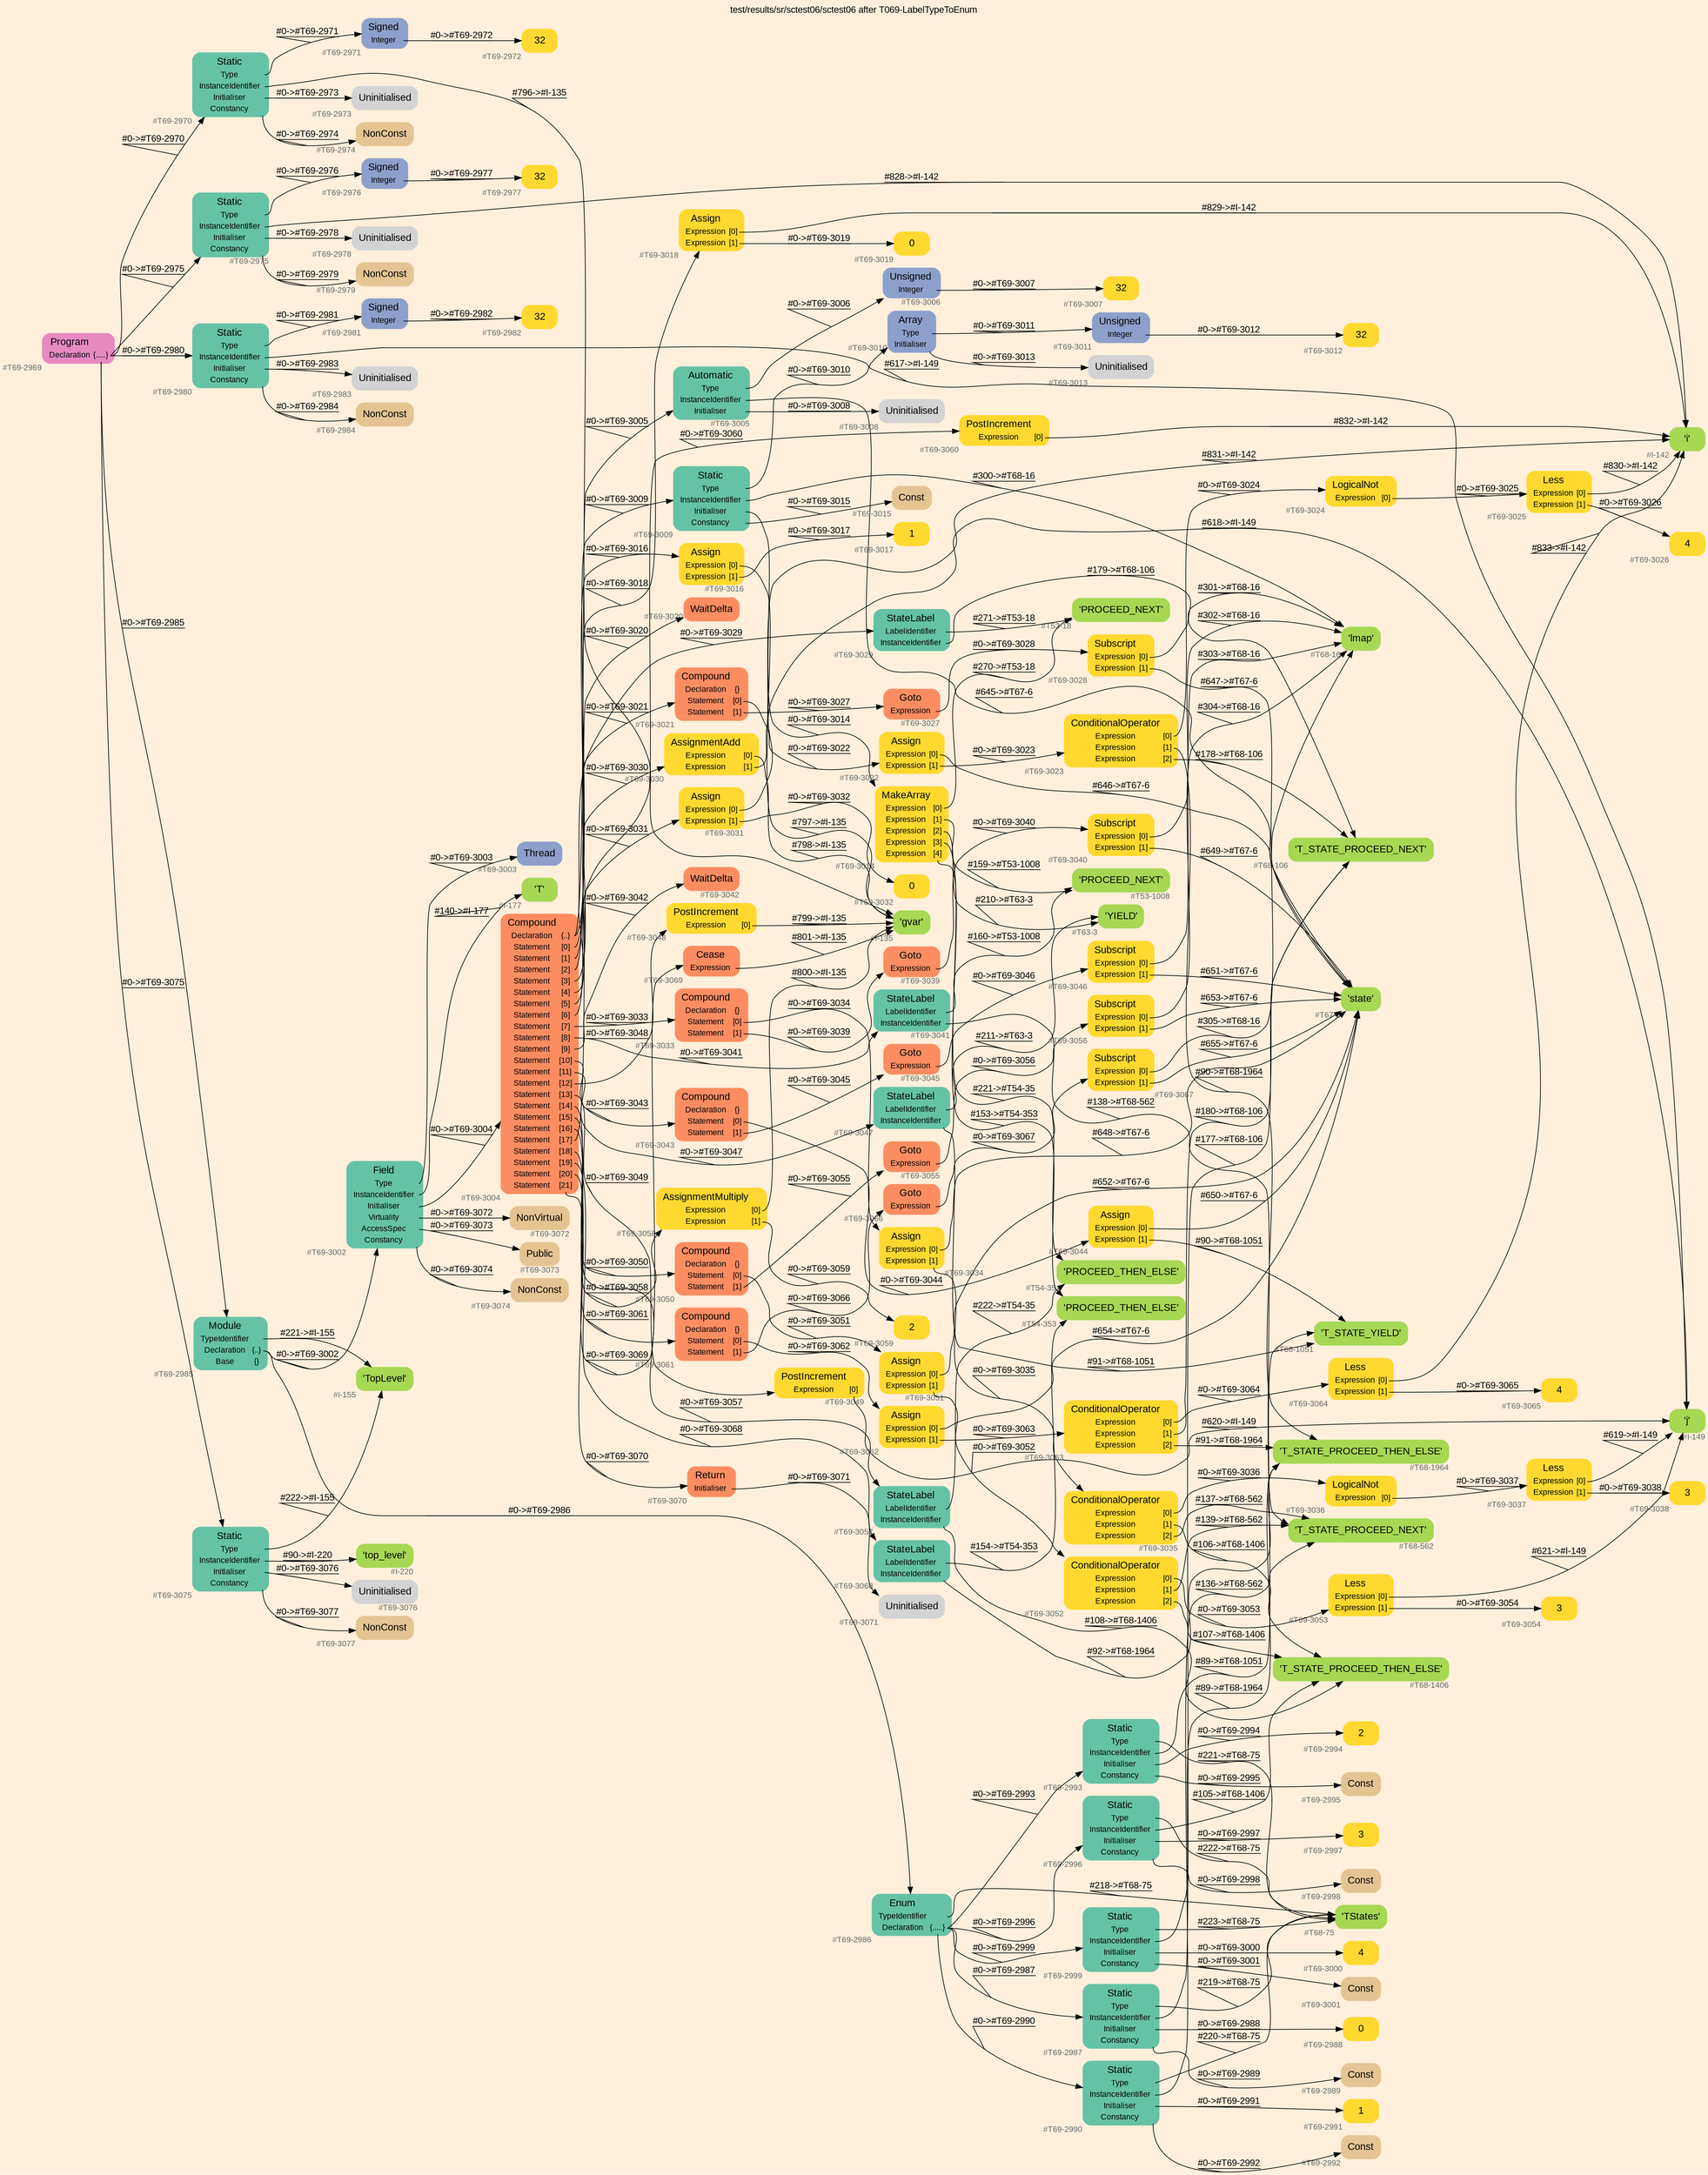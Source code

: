 digraph "test/results/sr/sctest06/sctest06 after T069-LabelTypeToEnum" {
label = "test/results/sr/sctest06/sctest06 after T069-LabelTypeToEnum"
labelloc = t
graph [
    rankdir = "LR"
    ranksep = 0.3
    bgcolor = antiquewhite1
    color = black
    fontcolor = black
    fontname = "Arial"
];
node [
    fontname = "Arial"
];
edge [
    fontname = "Arial"
];

// -------------------- node figure --------------------
// -------- block #T69-2969 ----------
"#T69-2969" [
    fillcolor = "/set28/4"
    xlabel = "#T69-2969"
    fontsize = "12"
    fontcolor = grey40
    shape = "plaintext"
    label = <<TABLE BORDER="0" CELLBORDER="0" CELLSPACING="0">
     <TR><TD><FONT COLOR="black" POINT-SIZE="15">Program</FONT></TD></TR>
     <TR><TD><FONT COLOR="black" POINT-SIZE="12">Declaration</FONT></TD><TD PORT="port0"><FONT COLOR="black" POINT-SIZE="12">{.....}</FONT></TD></TR>
    </TABLE>>
    style = "rounded,filled"
];

// -------- block #T69-2970 ----------
"#T69-2970" [
    fillcolor = "/set28/1"
    xlabel = "#T69-2970"
    fontsize = "12"
    fontcolor = grey40
    shape = "plaintext"
    label = <<TABLE BORDER="0" CELLBORDER="0" CELLSPACING="0">
     <TR><TD><FONT COLOR="black" POINT-SIZE="15">Static</FONT></TD></TR>
     <TR><TD><FONT COLOR="black" POINT-SIZE="12">Type</FONT></TD><TD PORT="port0"></TD></TR>
     <TR><TD><FONT COLOR="black" POINT-SIZE="12">InstanceIdentifier</FONT></TD><TD PORT="port1"></TD></TR>
     <TR><TD><FONT COLOR="black" POINT-SIZE="12">Initialiser</FONT></TD><TD PORT="port2"></TD></TR>
     <TR><TD><FONT COLOR="black" POINT-SIZE="12">Constancy</FONT></TD><TD PORT="port3"></TD></TR>
    </TABLE>>
    style = "rounded,filled"
];

// -------- block #T69-2971 ----------
"#T69-2971" [
    fillcolor = "/set28/3"
    xlabel = "#T69-2971"
    fontsize = "12"
    fontcolor = grey40
    shape = "plaintext"
    label = <<TABLE BORDER="0" CELLBORDER="0" CELLSPACING="0">
     <TR><TD><FONT COLOR="black" POINT-SIZE="15">Signed</FONT></TD></TR>
     <TR><TD><FONT COLOR="black" POINT-SIZE="12">Integer</FONT></TD><TD PORT="port0"></TD></TR>
    </TABLE>>
    style = "rounded,filled"
];

// -------- block #T69-2972 ----------
"#T69-2972" [
    fillcolor = "/set28/6"
    xlabel = "#T69-2972"
    fontsize = "12"
    fontcolor = grey40
    shape = "plaintext"
    label = <<TABLE BORDER="0" CELLBORDER="0" CELLSPACING="0">
     <TR><TD><FONT COLOR="black" POINT-SIZE="15">32</FONT></TD></TR>
    </TABLE>>
    style = "rounded,filled"
];

// -------- block #I-135 ----------
"#I-135" [
    fillcolor = "/set28/5"
    xlabel = "#I-135"
    fontsize = "12"
    fontcolor = grey40
    shape = "plaintext"
    label = <<TABLE BORDER="0" CELLBORDER="0" CELLSPACING="0">
     <TR><TD><FONT COLOR="black" POINT-SIZE="15">'gvar'</FONT></TD></TR>
    </TABLE>>
    style = "rounded,filled"
];

// -------- block #T69-2973 ----------
"#T69-2973" [
    xlabel = "#T69-2973"
    fontsize = "12"
    fontcolor = grey40
    shape = "plaintext"
    label = <<TABLE BORDER="0" CELLBORDER="0" CELLSPACING="0">
     <TR><TD><FONT COLOR="black" POINT-SIZE="15">Uninitialised</FONT></TD></TR>
    </TABLE>>
    style = "rounded,filled"
];

// -------- block #T69-2974 ----------
"#T69-2974" [
    fillcolor = "/set28/7"
    xlabel = "#T69-2974"
    fontsize = "12"
    fontcolor = grey40
    shape = "plaintext"
    label = <<TABLE BORDER="0" CELLBORDER="0" CELLSPACING="0">
     <TR><TD><FONT COLOR="black" POINT-SIZE="15">NonConst</FONT></TD></TR>
    </TABLE>>
    style = "rounded,filled"
];

// -------- block #T69-2975 ----------
"#T69-2975" [
    fillcolor = "/set28/1"
    xlabel = "#T69-2975"
    fontsize = "12"
    fontcolor = grey40
    shape = "plaintext"
    label = <<TABLE BORDER="0" CELLBORDER="0" CELLSPACING="0">
     <TR><TD><FONT COLOR="black" POINT-SIZE="15">Static</FONT></TD></TR>
     <TR><TD><FONT COLOR="black" POINT-SIZE="12">Type</FONT></TD><TD PORT="port0"></TD></TR>
     <TR><TD><FONT COLOR="black" POINT-SIZE="12">InstanceIdentifier</FONT></TD><TD PORT="port1"></TD></TR>
     <TR><TD><FONT COLOR="black" POINT-SIZE="12">Initialiser</FONT></TD><TD PORT="port2"></TD></TR>
     <TR><TD><FONT COLOR="black" POINT-SIZE="12">Constancy</FONT></TD><TD PORT="port3"></TD></TR>
    </TABLE>>
    style = "rounded,filled"
];

// -------- block #T69-2976 ----------
"#T69-2976" [
    fillcolor = "/set28/3"
    xlabel = "#T69-2976"
    fontsize = "12"
    fontcolor = grey40
    shape = "plaintext"
    label = <<TABLE BORDER="0" CELLBORDER="0" CELLSPACING="0">
     <TR><TD><FONT COLOR="black" POINT-SIZE="15">Signed</FONT></TD></TR>
     <TR><TD><FONT COLOR="black" POINT-SIZE="12">Integer</FONT></TD><TD PORT="port0"></TD></TR>
    </TABLE>>
    style = "rounded,filled"
];

// -------- block #T69-2977 ----------
"#T69-2977" [
    fillcolor = "/set28/6"
    xlabel = "#T69-2977"
    fontsize = "12"
    fontcolor = grey40
    shape = "plaintext"
    label = <<TABLE BORDER="0" CELLBORDER="0" CELLSPACING="0">
     <TR><TD><FONT COLOR="black" POINT-SIZE="15">32</FONT></TD></TR>
    </TABLE>>
    style = "rounded,filled"
];

// -------- block #I-142 ----------
"#I-142" [
    fillcolor = "/set28/5"
    xlabel = "#I-142"
    fontsize = "12"
    fontcolor = grey40
    shape = "plaintext"
    label = <<TABLE BORDER="0" CELLBORDER="0" CELLSPACING="0">
     <TR><TD><FONT COLOR="black" POINT-SIZE="15">'i'</FONT></TD></TR>
    </TABLE>>
    style = "rounded,filled"
];

// -------- block #T69-2978 ----------
"#T69-2978" [
    xlabel = "#T69-2978"
    fontsize = "12"
    fontcolor = grey40
    shape = "plaintext"
    label = <<TABLE BORDER="0" CELLBORDER="0" CELLSPACING="0">
     <TR><TD><FONT COLOR="black" POINT-SIZE="15">Uninitialised</FONT></TD></TR>
    </TABLE>>
    style = "rounded,filled"
];

// -------- block #T69-2979 ----------
"#T69-2979" [
    fillcolor = "/set28/7"
    xlabel = "#T69-2979"
    fontsize = "12"
    fontcolor = grey40
    shape = "plaintext"
    label = <<TABLE BORDER="0" CELLBORDER="0" CELLSPACING="0">
     <TR><TD><FONT COLOR="black" POINT-SIZE="15">NonConst</FONT></TD></TR>
    </TABLE>>
    style = "rounded,filled"
];

// -------- block #T69-2980 ----------
"#T69-2980" [
    fillcolor = "/set28/1"
    xlabel = "#T69-2980"
    fontsize = "12"
    fontcolor = grey40
    shape = "plaintext"
    label = <<TABLE BORDER="0" CELLBORDER="0" CELLSPACING="0">
     <TR><TD><FONT COLOR="black" POINT-SIZE="15">Static</FONT></TD></TR>
     <TR><TD><FONT COLOR="black" POINT-SIZE="12">Type</FONT></TD><TD PORT="port0"></TD></TR>
     <TR><TD><FONT COLOR="black" POINT-SIZE="12">InstanceIdentifier</FONT></TD><TD PORT="port1"></TD></TR>
     <TR><TD><FONT COLOR="black" POINT-SIZE="12">Initialiser</FONT></TD><TD PORT="port2"></TD></TR>
     <TR><TD><FONT COLOR="black" POINT-SIZE="12">Constancy</FONT></TD><TD PORT="port3"></TD></TR>
    </TABLE>>
    style = "rounded,filled"
];

// -------- block #T69-2981 ----------
"#T69-2981" [
    fillcolor = "/set28/3"
    xlabel = "#T69-2981"
    fontsize = "12"
    fontcolor = grey40
    shape = "plaintext"
    label = <<TABLE BORDER="0" CELLBORDER="0" CELLSPACING="0">
     <TR><TD><FONT COLOR="black" POINT-SIZE="15">Signed</FONT></TD></TR>
     <TR><TD><FONT COLOR="black" POINT-SIZE="12">Integer</FONT></TD><TD PORT="port0"></TD></TR>
    </TABLE>>
    style = "rounded,filled"
];

// -------- block #T69-2982 ----------
"#T69-2982" [
    fillcolor = "/set28/6"
    xlabel = "#T69-2982"
    fontsize = "12"
    fontcolor = grey40
    shape = "plaintext"
    label = <<TABLE BORDER="0" CELLBORDER="0" CELLSPACING="0">
     <TR><TD><FONT COLOR="black" POINT-SIZE="15">32</FONT></TD></TR>
    </TABLE>>
    style = "rounded,filled"
];

// -------- block #I-149 ----------
"#I-149" [
    fillcolor = "/set28/5"
    xlabel = "#I-149"
    fontsize = "12"
    fontcolor = grey40
    shape = "plaintext"
    label = <<TABLE BORDER="0" CELLBORDER="0" CELLSPACING="0">
     <TR><TD><FONT COLOR="black" POINT-SIZE="15">'j'</FONT></TD></TR>
    </TABLE>>
    style = "rounded,filled"
];

// -------- block #T69-2983 ----------
"#T69-2983" [
    xlabel = "#T69-2983"
    fontsize = "12"
    fontcolor = grey40
    shape = "plaintext"
    label = <<TABLE BORDER="0" CELLBORDER="0" CELLSPACING="0">
     <TR><TD><FONT COLOR="black" POINT-SIZE="15">Uninitialised</FONT></TD></TR>
    </TABLE>>
    style = "rounded,filled"
];

// -------- block #T69-2984 ----------
"#T69-2984" [
    fillcolor = "/set28/7"
    xlabel = "#T69-2984"
    fontsize = "12"
    fontcolor = grey40
    shape = "plaintext"
    label = <<TABLE BORDER="0" CELLBORDER="0" CELLSPACING="0">
     <TR><TD><FONT COLOR="black" POINT-SIZE="15">NonConst</FONT></TD></TR>
    </TABLE>>
    style = "rounded,filled"
];

// -------- block #T69-2985 ----------
"#T69-2985" [
    fillcolor = "/set28/1"
    xlabel = "#T69-2985"
    fontsize = "12"
    fontcolor = grey40
    shape = "plaintext"
    label = <<TABLE BORDER="0" CELLBORDER="0" CELLSPACING="0">
     <TR><TD><FONT COLOR="black" POINT-SIZE="15">Module</FONT></TD></TR>
     <TR><TD><FONT COLOR="black" POINT-SIZE="12">TypeIdentifier</FONT></TD><TD PORT="port0"></TD></TR>
     <TR><TD><FONT COLOR="black" POINT-SIZE="12">Declaration</FONT></TD><TD PORT="port1"><FONT COLOR="black" POINT-SIZE="12">{..}</FONT></TD></TR>
     <TR><TD><FONT COLOR="black" POINT-SIZE="12">Base</FONT></TD><TD PORT="port2"><FONT COLOR="black" POINT-SIZE="12">{}</FONT></TD></TR>
    </TABLE>>
    style = "rounded,filled"
];

// -------- block #I-155 ----------
"#I-155" [
    fillcolor = "/set28/5"
    xlabel = "#I-155"
    fontsize = "12"
    fontcolor = grey40
    shape = "plaintext"
    label = <<TABLE BORDER="0" CELLBORDER="0" CELLSPACING="0">
     <TR><TD><FONT COLOR="black" POINT-SIZE="15">'TopLevel'</FONT></TD></TR>
    </TABLE>>
    style = "rounded,filled"
];

// -------- block #T69-2986 ----------
"#T69-2986" [
    fillcolor = "/set28/1"
    xlabel = "#T69-2986"
    fontsize = "12"
    fontcolor = grey40
    shape = "plaintext"
    label = <<TABLE BORDER="0" CELLBORDER="0" CELLSPACING="0">
     <TR><TD><FONT COLOR="black" POINT-SIZE="15">Enum</FONT></TD></TR>
     <TR><TD><FONT COLOR="black" POINT-SIZE="12">TypeIdentifier</FONT></TD><TD PORT="port0"></TD></TR>
     <TR><TD><FONT COLOR="black" POINT-SIZE="12">Declaration</FONT></TD><TD PORT="port1"><FONT COLOR="black" POINT-SIZE="12">{.....}</FONT></TD></TR>
    </TABLE>>
    style = "rounded,filled"
];

// -------- block #T68-75 ----------
"#T68-75" [
    fillcolor = "/set28/5"
    xlabel = "#T68-75"
    fontsize = "12"
    fontcolor = grey40
    shape = "plaintext"
    label = <<TABLE BORDER="0" CELLBORDER="0" CELLSPACING="0">
     <TR><TD><FONT COLOR="black" POINT-SIZE="15">'TStates'</FONT></TD></TR>
    </TABLE>>
    style = "rounded,filled"
];

// -------- block #T69-2987 ----------
"#T69-2987" [
    fillcolor = "/set28/1"
    xlabel = "#T69-2987"
    fontsize = "12"
    fontcolor = grey40
    shape = "plaintext"
    label = <<TABLE BORDER="0" CELLBORDER="0" CELLSPACING="0">
     <TR><TD><FONT COLOR="black" POINT-SIZE="15">Static</FONT></TD></TR>
     <TR><TD><FONT COLOR="black" POINT-SIZE="12">Type</FONT></TD><TD PORT="port0"></TD></TR>
     <TR><TD><FONT COLOR="black" POINT-SIZE="12">InstanceIdentifier</FONT></TD><TD PORT="port1"></TD></TR>
     <TR><TD><FONT COLOR="black" POINT-SIZE="12">Initialiser</FONT></TD><TD PORT="port2"></TD></TR>
     <TR><TD><FONT COLOR="black" POINT-SIZE="12">Constancy</FONT></TD><TD PORT="port3"></TD></TR>
    </TABLE>>
    style = "rounded,filled"
];

// -------- block #T68-106 ----------
"#T68-106" [
    fillcolor = "/set28/5"
    xlabel = "#T68-106"
    fontsize = "12"
    fontcolor = grey40
    shape = "plaintext"
    label = <<TABLE BORDER="0" CELLBORDER="0" CELLSPACING="0">
     <TR><TD><FONT COLOR="black" POINT-SIZE="15">'T_STATE_PROCEED_NEXT'</FONT></TD></TR>
    </TABLE>>
    style = "rounded,filled"
];

// -------- block #T69-2988 ----------
"#T69-2988" [
    fillcolor = "/set28/6"
    xlabel = "#T69-2988"
    fontsize = "12"
    fontcolor = grey40
    shape = "plaintext"
    label = <<TABLE BORDER="0" CELLBORDER="0" CELLSPACING="0">
     <TR><TD><FONT COLOR="black" POINT-SIZE="15">0</FONT></TD></TR>
    </TABLE>>
    style = "rounded,filled"
];

// -------- block #T69-2989 ----------
"#T69-2989" [
    fillcolor = "/set28/7"
    xlabel = "#T69-2989"
    fontsize = "12"
    fontcolor = grey40
    shape = "plaintext"
    label = <<TABLE BORDER="0" CELLBORDER="0" CELLSPACING="0">
     <TR><TD><FONT COLOR="black" POINT-SIZE="15">Const</FONT></TD></TR>
    </TABLE>>
    style = "rounded,filled"
];

// -------- block #T69-2990 ----------
"#T69-2990" [
    fillcolor = "/set28/1"
    xlabel = "#T69-2990"
    fontsize = "12"
    fontcolor = grey40
    shape = "plaintext"
    label = <<TABLE BORDER="0" CELLBORDER="0" CELLSPACING="0">
     <TR><TD><FONT COLOR="black" POINT-SIZE="15">Static</FONT></TD></TR>
     <TR><TD><FONT COLOR="black" POINT-SIZE="12">Type</FONT></TD><TD PORT="port0"></TD></TR>
     <TR><TD><FONT COLOR="black" POINT-SIZE="12">InstanceIdentifier</FONT></TD><TD PORT="port1"></TD></TR>
     <TR><TD><FONT COLOR="black" POINT-SIZE="12">Initialiser</FONT></TD><TD PORT="port2"></TD></TR>
     <TR><TD><FONT COLOR="black" POINT-SIZE="12">Constancy</FONT></TD><TD PORT="port3"></TD></TR>
    </TABLE>>
    style = "rounded,filled"
];

// -------- block #T68-562 ----------
"#T68-562" [
    fillcolor = "/set28/5"
    xlabel = "#T68-562"
    fontsize = "12"
    fontcolor = grey40
    shape = "plaintext"
    label = <<TABLE BORDER="0" CELLBORDER="0" CELLSPACING="0">
     <TR><TD><FONT COLOR="black" POINT-SIZE="15">'T_STATE_PROCEED_NEXT'</FONT></TD></TR>
    </TABLE>>
    style = "rounded,filled"
];

// -------- block #T69-2991 ----------
"#T69-2991" [
    fillcolor = "/set28/6"
    xlabel = "#T69-2991"
    fontsize = "12"
    fontcolor = grey40
    shape = "plaintext"
    label = <<TABLE BORDER="0" CELLBORDER="0" CELLSPACING="0">
     <TR><TD><FONT COLOR="black" POINT-SIZE="15">1</FONT></TD></TR>
    </TABLE>>
    style = "rounded,filled"
];

// -------- block #T69-2992 ----------
"#T69-2992" [
    fillcolor = "/set28/7"
    xlabel = "#T69-2992"
    fontsize = "12"
    fontcolor = grey40
    shape = "plaintext"
    label = <<TABLE BORDER="0" CELLBORDER="0" CELLSPACING="0">
     <TR><TD><FONT COLOR="black" POINT-SIZE="15">Const</FONT></TD></TR>
    </TABLE>>
    style = "rounded,filled"
];

// -------- block #T69-2993 ----------
"#T69-2993" [
    fillcolor = "/set28/1"
    xlabel = "#T69-2993"
    fontsize = "12"
    fontcolor = grey40
    shape = "plaintext"
    label = <<TABLE BORDER="0" CELLBORDER="0" CELLSPACING="0">
     <TR><TD><FONT COLOR="black" POINT-SIZE="15">Static</FONT></TD></TR>
     <TR><TD><FONT COLOR="black" POINT-SIZE="12">Type</FONT></TD><TD PORT="port0"></TD></TR>
     <TR><TD><FONT COLOR="black" POINT-SIZE="12">InstanceIdentifier</FONT></TD><TD PORT="port1"></TD></TR>
     <TR><TD><FONT COLOR="black" POINT-SIZE="12">Initialiser</FONT></TD><TD PORT="port2"></TD></TR>
     <TR><TD><FONT COLOR="black" POINT-SIZE="12">Constancy</FONT></TD><TD PORT="port3"></TD></TR>
    </TABLE>>
    style = "rounded,filled"
];

// -------- block #T68-1051 ----------
"#T68-1051" [
    fillcolor = "/set28/5"
    xlabel = "#T68-1051"
    fontsize = "12"
    fontcolor = grey40
    shape = "plaintext"
    label = <<TABLE BORDER="0" CELLBORDER="0" CELLSPACING="0">
     <TR><TD><FONT COLOR="black" POINT-SIZE="15">'T_STATE_YIELD'</FONT></TD></TR>
    </TABLE>>
    style = "rounded,filled"
];

// -------- block #T69-2994 ----------
"#T69-2994" [
    fillcolor = "/set28/6"
    xlabel = "#T69-2994"
    fontsize = "12"
    fontcolor = grey40
    shape = "plaintext"
    label = <<TABLE BORDER="0" CELLBORDER="0" CELLSPACING="0">
     <TR><TD><FONT COLOR="black" POINT-SIZE="15">2</FONT></TD></TR>
    </TABLE>>
    style = "rounded,filled"
];

// -------- block #T69-2995 ----------
"#T69-2995" [
    fillcolor = "/set28/7"
    xlabel = "#T69-2995"
    fontsize = "12"
    fontcolor = grey40
    shape = "plaintext"
    label = <<TABLE BORDER="0" CELLBORDER="0" CELLSPACING="0">
     <TR><TD><FONT COLOR="black" POINT-SIZE="15">Const</FONT></TD></TR>
    </TABLE>>
    style = "rounded,filled"
];

// -------- block #T69-2996 ----------
"#T69-2996" [
    fillcolor = "/set28/1"
    xlabel = "#T69-2996"
    fontsize = "12"
    fontcolor = grey40
    shape = "plaintext"
    label = <<TABLE BORDER="0" CELLBORDER="0" CELLSPACING="0">
     <TR><TD><FONT COLOR="black" POINT-SIZE="15">Static</FONT></TD></TR>
     <TR><TD><FONT COLOR="black" POINT-SIZE="12">Type</FONT></TD><TD PORT="port0"></TD></TR>
     <TR><TD><FONT COLOR="black" POINT-SIZE="12">InstanceIdentifier</FONT></TD><TD PORT="port1"></TD></TR>
     <TR><TD><FONT COLOR="black" POINT-SIZE="12">Initialiser</FONT></TD><TD PORT="port2"></TD></TR>
     <TR><TD><FONT COLOR="black" POINT-SIZE="12">Constancy</FONT></TD><TD PORT="port3"></TD></TR>
    </TABLE>>
    style = "rounded,filled"
];

// -------- block #T68-1406 ----------
"#T68-1406" [
    fillcolor = "/set28/5"
    xlabel = "#T68-1406"
    fontsize = "12"
    fontcolor = grey40
    shape = "plaintext"
    label = <<TABLE BORDER="0" CELLBORDER="0" CELLSPACING="0">
     <TR><TD><FONT COLOR="black" POINT-SIZE="15">'T_STATE_PROCEED_THEN_ELSE'</FONT></TD></TR>
    </TABLE>>
    style = "rounded,filled"
];

// -------- block #T69-2997 ----------
"#T69-2997" [
    fillcolor = "/set28/6"
    xlabel = "#T69-2997"
    fontsize = "12"
    fontcolor = grey40
    shape = "plaintext"
    label = <<TABLE BORDER="0" CELLBORDER="0" CELLSPACING="0">
     <TR><TD><FONT COLOR="black" POINT-SIZE="15">3</FONT></TD></TR>
    </TABLE>>
    style = "rounded,filled"
];

// -------- block #T69-2998 ----------
"#T69-2998" [
    fillcolor = "/set28/7"
    xlabel = "#T69-2998"
    fontsize = "12"
    fontcolor = grey40
    shape = "plaintext"
    label = <<TABLE BORDER="0" CELLBORDER="0" CELLSPACING="0">
     <TR><TD><FONT COLOR="black" POINT-SIZE="15">Const</FONT></TD></TR>
    </TABLE>>
    style = "rounded,filled"
];

// -------- block #T69-2999 ----------
"#T69-2999" [
    fillcolor = "/set28/1"
    xlabel = "#T69-2999"
    fontsize = "12"
    fontcolor = grey40
    shape = "plaintext"
    label = <<TABLE BORDER="0" CELLBORDER="0" CELLSPACING="0">
     <TR><TD><FONT COLOR="black" POINT-SIZE="15">Static</FONT></TD></TR>
     <TR><TD><FONT COLOR="black" POINT-SIZE="12">Type</FONT></TD><TD PORT="port0"></TD></TR>
     <TR><TD><FONT COLOR="black" POINT-SIZE="12">InstanceIdentifier</FONT></TD><TD PORT="port1"></TD></TR>
     <TR><TD><FONT COLOR="black" POINT-SIZE="12">Initialiser</FONT></TD><TD PORT="port2"></TD></TR>
     <TR><TD><FONT COLOR="black" POINT-SIZE="12">Constancy</FONT></TD><TD PORT="port3"></TD></TR>
    </TABLE>>
    style = "rounded,filled"
];

// -------- block #T68-1964 ----------
"#T68-1964" [
    fillcolor = "/set28/5"
    xlabel = "#T68-1964"
    fontsize = "12"
    fontcolor = grey40
    shape = "plaintext"
    label = <<TABLE BORDER="0" CELLBORDER="0" CELLSPACING="0">
     <TR><TD><FONT COLOR="black" POINT-SIZE="15">'T_STATE_PROCEED_THEN_ELSE'</FONT></TD></TR>
    </TABLE>>
    style = "rounded,filled"
];

// -------- block #T69-3000 ----------
"#T69-3000" [
    fillcolor = "/set28/6"
    xlabel = "#T69-3000"
    fontsize = "12"
    fontcolor = grey40
    shape = "plaintext"
    label = <<TABLE BORDER="0" CELLBORDER="0" CELLSPACING="0">
     <TR><TD><FONT COLOR="black" POINT-SIZE="15">4</FONT></TD></TR>
    </TABLE>>
    style = "rounded,filled"
];

// -------- block #T69-3001 ----------
"#T69-3001" [
    fillcolor = "/set28/7"
    xlabel = "#T69-3001"
    fontsize = "12"
    fontcolor = grey40
    shape = "plaintext"
    label = <<TABLE BORDER="0" CELLBORDER="0" CELLSPACING="0">
     <TR><TD><FONT COLOR="black" POINT-SIZE="15">Const</FONT></TD></TR>
    </TABLE>>
    style = "rounded,filled"
];

// -------- block #T69-3002 ----------
"#T69-3002" [
    fillcolor = "/set28/1"
    xlabel = "#T69-3002"
    fontsize = "12"
    fontcolor = grey40
    shape = "plaintext"
    label = <<TABLE BORDER="0" CELLBORDER="0" CELLSPACING="0">
     <TR><TD><FONT COLOR="black" POINT-SIZE="15">Field</FONT></TD></TR>
     <TR><TD><FONT COLOR="black" POINT-SIZE="12">Type</FONT></TD><TD PORT="port0"></TD></TR>
     <TR><TD><FONT COLOR="black" POINT-SIZE="12">InstanceIdentifier</FONT></TD><TD PORT="port1"></TD></TR>
     <TR><TD><FONT COLOR="black" POINT-SIZE="12">Initialiser</FONT></TD><TD PORT="port2"></TD></TR>
     <TR><TD><FONT COLOR="black" POINT-SIZE="12">Virtuality</FONT></TD><TD PORT="port3"></TD></TR>
     <TR><TD><FONT COLOR="black" POINT-SIZE="12">AccessSpec</FONT></TD><TD PORT="port4"></TD></TR>
     <TR><TD><FONT COLOR="black" POINT-SIZE="12">Constancy</FONT></TD><TD PORT="port5"></TD></TR>
    </TABLE>>
    style = "rounded,filled"
];

// -------- block #T69-3003 ----------
"#T69-3003" [
    fillcolor = "/set28/3"
    xlabel = "#T69-3003"
    fontsize = "12"
    fontcolor = grey40
    shape = "plaintext"
    label = <<TABLE BORDER="0" CELLBORDER="0" CELLSPACING="0">
     <TR><TD><FONT COLOR="black" POINT-SIZE="15">Thread</FONT></TD></TR>
    </TABLE>>
    style = "rounded,filled"
];

// -------- block #I-177 ----------
"#I-177" [
    fillcolor = "/set28/5"
    xlabel = "#I-177"
    fontsize = "12"
    fontcolor = grey40
    shape = "plaintext"
    label = <<TABLE BORDER="0" CELLBORDER="0" CELLSPACING="0">
     <TR><TD><FONT COLOR="black" POINT-SIZE="15">'T'</FONT></TD></TR>
    </TABLE>>
    style = "rounded,filled"
];

// -------- block #T69-3004 ----------
"#T69-3004" [
    fillcolor = "/set28/2"
    xlabel = "#T69-3004"
    fontsize = "12"
    fontcolor = grey40
    shape = "plaintext"
    label = <<TABLE BORDER="0" CELLBORDER="0" CELLSPACING="0">
     <TR><TD><FONT COLOR="black" POINT-SIZE="15">Compound</FONT></TD></TR>
     <TR><TD><FONT COLOR="black" POINT-SIZE="12">Declaration</FONT></TD><TD PORT="port0"><FONT COLOR="black" POINT-SIZE="12">{..}</FONT></TD></TR>
     <TR><TD><FONT COLOR="black" POINT-SIZE="12">Statement</FONT></TD><TD PORT="port1"><FONT COLOR="black" POINT-SIZE="12">[0]</FONT></TD></TR>
     <TR><TD><FONT COLOR="black" POINT-SIZE="12">Statement</FONT></TD><TD PORT="port2"><FONT COLOR="black" POINT-SIZE="12">[1]</FONT></TD></TR>
     <TR><TD><FONT COLOR="black" POINT-SIZE="12">Statement</FONT></TD><TD PORT="port3"><FONT COLOR="black" POINT-SIZE="12">[2]</FONT></TD></TR>
     <TR><TD><FONT COLOR="black" POINT-SIZE="12">Statement</FONT></TD><TD PORT="port4"><FONT COLOR="black" POINT-SIZE="12">[3]</FONT></TD></TR>
     <TR><TD><FONT COLOR="black" POINT-SIZE="12">Statement</FONT></TD><TD PORT="port5"><FONT COLOR="black" POINT-SIZE="12">[4]</FONT></TD></TR>
     <TR><TD><FONT COLOR="black" POINT-SIZE="12">Statement</FONT></TD><TD PORT="port6"><FONT COLOR="black" POINT-SIZE="12">[5]</FONT></TD></TR>
     <TR><TD><FONT COLOR="black" POINT-SIZE="12">Statement</FONT></TD><TD PORT="port7"><FONT COLOR="black" POINT-SIZE="12">[6]</FONT></TD></TR>
     <TR><TD><FONT COLOR="black" POINT-SIZE="12">Statement</FONT></TD><TD PORT="port8"><FONT COLOR="black" POINT-SIZE="12">[7]</FONT></TD></TR>
     <TR><TD><FONT COLOR="black" POINT-SIZE="12">Statement</FONT></TD><TD PORT="port9"><FONT COLOR="black" POINT-SIZE="12">[8]</FONT></TD></TR>
     <TR><TD><FONT COLOR="black" POINT-SIZE="12">Statement</FONT></TD><TD PORT="port10"><FONT COLOR="black" POINT-SIZE="12">[9]</FONT></TD></TR>
     <TR><TD><FONT COLOR="black" POINT-SIZE="12">Statement</FONT></TD><TD PORT="port11"><FONT COLOR="black" POINT-SIZE="12">[10]</FONT></TD></TR>
     <TR><TD><FONT COLOR="black" POINT-SIZE="12">Statement</FONT></TD><TD PORT="port12"><FONT COLOR="black" POINT-SIZE="12">[11]</FONT></TD></TR>
     <TR><TD><FONT COLOR="black" POINT-SIZE="12">Statement</FONT></TD><TD PORT="port13"><FONT COLOR="black" POINT-SIZE="12">[12]</FONT></TD></TR>
     <TR><TD><FONT COLOR="black" POINT-SIZE="12">Statement</FONT></TD><TD PORT="port14"><FONT COLOR="black" POINT-SIZE="12">[13]</FONT></TD></TR>
     <TR><TD><FONT COLOR="black" POINT-SIZE="12">Statement</FONT></TD><TD PORT="port15"><FONT COLOR="black" POINT-SIZE="12">[14]</FONT></TD></TR>
     <TR><TD><FONT COLOR="black" POINT-SIZE="12">Statement</FONT></TD><TD PORT="port16"><FONT COLOR="black" POINT-SIZE="12">[15]</FONT></TD></TR>
     <TR><TD><FONT COLOR="black" POINT-SIZE="12">Statement</FONT></TD><TD PORT="port17"><FONT COLOR="black" POINT-SIZE="12">[16]</FONT></TD></TR>
     <TR><TD><FONT COLOR="black" POINT-SIZE="12">Statement</FONT></TD><TD PORT="port18"><FONT COLOR="black" POINT-SIZE="12">[17]</FONT></TD></TR>
     <TR><TD><FONT COLOR="black" POINT-SIZE="12">Statement</FONT></TD><TD PORT="port19"><FONT COLOR="black" POINT-SIZE="12">[18]</FONT></TD></TR>
     <TR><TD><FONT COLOR="black" POINT-SIZE="12">Statement</FONT></TD><TD PORT="port20"><FONT COLOR="black" POINT-SIZE="12">[19]</FONT></TD></TR>
     <TR><TD><FONT COLOR="black" POINT-SIZE="12">Statement</FONT></TD><TD PORT="port21"><FONT COLOR="black" POINT-SIZE="12">[20]</FONT></TD></TR>
     <TR><TD><FONT COLOR="black" POINT-SIZE="12">Statement</FONT></TD><TD PORT="port22"><FONT COLOR="black" POINT-SIZE="12">[21]</FONT></TD></TR>
    </TABLE>>
    style = "rounded,filled"
];

// -------- block #T69-3005 ----------
"#T69-3005" [
    fillcolor = "/set28/1"
    xlabel = "#T69-3005"
    fontsize = "12"
    fontcolor = grey40
    shape = "plaintext"
    label = <<TABLE BORDER="0" CELLBORDER="0" CELLSPACING="0">
     <TR><TD><FONT COLOR="black" POINT-SIZE="15">Automatic</FONT></TD></TR>
     <TR><TD><FONT COLOR="black" POINT-SIZE="12">Type</FONT></TD><TD PORT="port0"></TD></TR>
     <TR><TD><FONT COLOR="black" POINT-SIZE="12">InstanceIdentifier</FONT></TD><TD PORT="port1"></TD></TR>
     <TR><TD><FONT COLOR="black" POINT-SIZE="12">Initialiser</FONT></TD><TD PORT="port2"></TD></TR>
    </TABLE>>
    style = "rounded,filled"
];

// -------- block #T69-3006 ----------
"#T69-3006" [
    fillcolor = "/set28/3"
    xlabel = "#T69-3006"
    fontsize = "12"
    fontcolor = grey40
    shape = "plaintext"
    label = <<TABLE BORDER="0" CELLBORDER="0" CELLSPACING="0">
     <TR><TD><FONT COLOR="black" POINT-SIZE="15">Unsigned</FONT></TD></TR>
     <TR><TD><FONT COLOR="black" POINT-SIZE="12">Integer</FONT></TD><TD PORT="port0"></TD></TR>
    </TABLE>>
    style = "rounded,filled"
];

// -------- block #T69-3007 ----------
"#T69-3007" [
    fillcolor = "/set28/6"
    xlabel = "#T69-3007"
    fontsize = "12"
    fontcolor = grey40
    shape = "plaintext"
    label = <<TABLE BORDER="0" CELLBORDER="0" CELLSPACING="0">
     <TR><TD><FONT COLOR="black" POINT-SIZE="15">32</FONT></TD></TR>
    </TABLE>>
    style = "rounded,filled"
];

// -------- block #T67-6 ----------
"#T67-6" [
    fillcolor = "/set28/5"
    xlabel = "#T67-6"
    fontsize = "12"
    fontcolor = grey40
    shape = "plaintext"
    label = <<TABLE BORDER="0" CELLBORDER="0" CELLSPACING="0">
     <TR><TD><FONT COLOR="black" POINT-SIZE="15">'state'</FONT></TD></TR>
    </TABLE>>
    style = "rounded,filled"
];

// -------- block #T69-3008 ----------
"#T69-3008" [
    xlabel = "#T69-3008"
    fontsize = "12"
    fontcolor = grey40
    shape = "plaintext"
    label = <<TABLE BORDER="0" CELLBORDER="0" CELLSPACING="0">
     <TR><TD><FONT COLOR="black" POINT-SIZE="15">Uninitialised</FONT></TD></TR>
    </TABLE>>
    style = "rounded,filled"
];

// -------- block #T69-3009 ----------
"#T69-3009" [
    fillcolor = "/set28/1"
    xlabel = "#T69-3009"
    fontsize = "12"
    fontcolor = grey40
    shape = "plaintext"
    label = <<TABLE BORDER="0" CELLBORDER="0" CELLSPACING="0">
     <TR><TD><FONT COLOR="black" POINT-SIZE="15">Static</FONT></TD></TR>
     <TR><TD><FONT COLOR="black" POINT-SIZE="12">Type</FONT></TD><TD PORT="port0"></TD></TR>
     <TR><TD><FONT COLOR="black" POINT-SIZE="12">InstanceIdentifier</FONT></TD><TD PORT="port1"></TD></TR>
     <TR><TD><FONT COLOR="black" POINT-SIZE="12">Initialiser</FONT></TD><TD PORT="port2"></TD></TR>
     <TR><TD><FONT COLOR="black" POINT-SIZE="12">Constancy</FONT></TD><TD PORT="port3"></TD></TR>
    </TABLE>>
    style = "rounded,filled"
];

// -------- block #T69-3010 ----------
"#T69-3010" [
    fillcolor = "/set28/3"
    xlabel = "#T69-3010"
    fontsize = "12"
    fontcolor = grey40
    shape = "plaintext"
    label = <<TABLE BORDER="0" CELLBORDER="0" CELLSPACING="0">
     <TR><TD><FONT COLOR="black" POINT-SIZE="15">Array</FONT></TD></TR>
     <TR><TD><FONT COLOR="black" POINT-SIZE="12">Type</FONT></TD><TD PORT="port0"></TD></TR>
     <TR><TD><FONT COLOR="black" POINT-SIZE="12">Initialiser</FONT></TD><TD PORT="port1"></TD></TR>
    </TABLE>>
    style = "rounded,filled"
];

// -------- block #T69-3011 ----------
"#T69-3011" [
    fillcolor = "/set28/3"
    xlabel = "#T69-3011"
    fontsize = "12"
    fontcolor = grey40
    shape = "plaintext"
    label = <<TABLE BORDER="0" CELLBORDER="0" CELLSPACING="0">
     <TR><TD><FONT COLOR="black" POINT-SIZE="15">Unsigned</FONT></TD></TR>
     <TR><TD><FONT COLOR="black" POINT-SIZE="12">Integer</FONT></TD><TD PORT="port0"></TD></TR>
    </TABLE>>
    style = "rounded,filled"
];

// -------- block #T69-3012 ----------
"#T69-3012" [
    fillcolor = "/set28/6"
    xlabel = "#T69-3012"
    fontsize = "12"
    fontcolor = grey40
    shape = "plaintext"
    label = <<TABLE BORDER="0" CELLBORDER="0" CELLSPACING="0">
     <TR><TD><FONT COLOR="black" POINT-SIZE="15">32</FONT></TD></TR>
    </TABLE>>
    style = "rounded,filled"
];

// -------- block #T69-3013 ----------
"#T69-3013" [
    xlabel = "#T69-3013"
    fontsize = "12"
    fontcolor = grey40
    shape = "plaintext"
    label = <<TABLE BORDER="0" CELLBORDER="0" CELLSPACING="0">
     <TR><TD><FONT COLOR="black" POINT-SIZE="15">Uninitialised</FONT></TD></TR>
    </TABLE>>
    style = "rounded,filled"
];

// -------- block #T68-16 ----------
"#T68-16" [
    fillcolor = "/set28/5"
    xlabel = "#T68-16"
    fontsize = "12"
    fontcolor = grey40
    shape = "plaintext"
    label = <<TABLE BORDER="0" CELLBORDER="0" CELLSPACING="0">
     <TR><TD><FONT COLOR="black" POINT-SIZE="15">'lmap'</FONT></TD></TR>
    </TABLE>>
    style = "rounded,filled"
];

// -------- block #T69-3014 ----------
"#T69-3014" [
    fillcolor = "/set28/6"
    xlabel = "#T69-3014"
    fontsize = "12"
    fontcolor = grey40
    shape = "plaintext"
    label = <<TABLE BORDER="0" CELLBORDER="0" CELLSPACING="0">
     <TR><TD><FONT COLOR="black" POINT-SIZE="15">MakeArray</FONT></TD></TR>
     <TR><TD><FONT COLOR="black" POINT-SIZE="12">Expression</FONT></TD><TD PORT="port0"><FONT COLOR="black" POINT-SIZE="12">[0]</FONT></TD></TR>
     <TR><TD><FONT COLOR="black" POINT-SIZE="12">Expression</FONT></TD><TD PORT="port1"><FONT COLOR="black" POINT-SIZE="12">[1]</FONT></TD></TR>
     <TR><TD><FONT COLOR="black" POINT-SIZE="12">Expression</FONT></TD><TD PORT="port2"><FONT COLOR="black" POINT-SIZE="12">[2]</FONT></TD></TR>
     <TR><TD><FONT COLOR="black" POINT-SIZE="12">Expression</FONT></TD><TD PORT="port3"><FONT COLOR="black" POINT-SIZE="12">[3]</FONT></TD></TR>
     <TR><TD><FONT COLOR="black" POINT-SIZE="12">Expression</FONT></TD><TD PORT="port4"><FONT COLOR="black" POINT-SIZE="12">[4]</FONT></TD></TR>
    </TABLE>>
    style = "rounded,filled"
];

// -------- block #T53-18 ----------
"#T53-18" [
    fillcolor = "/set28/5"
    xlabel = "#T53-18"
    fontsize = "12"
    fontcolor = grey40
    shape = "plaintext"
    label = <<TABLE BORDER="0" CELLBORDER="0" CELLSPACING="0">
     <TR><TD><FONT COLOR="black" POINT-SIZE="15">'PROCEED_NEXT'</FONT></TD></TR>
    </TABLE>>
    style = "rounded,filled"
];

// -------- block #T53-1008 ----------
"#T53-1008" [
    fillcolor = "/set28/5"
    xlabel = "#T53-1008"
    fontsize = "12"
    fontcolor = grey40
    shape = "plaintext"
    label = <<TABLE BORDER="0" CELLBORDER="0" CELLSPACING="0">
     <TR><TD><FONT COLOR="black" POINT-SIZE="15">'PROCEED_NEXT'</FONT></TD></TR>
    </TABLE>>
    style = "rounded,filled"
];

// -------- block #T63-3 ----------
"#T63-3" [
    fillcolor = "/set28/5"
    xlabel = "#T63-3"
    fontsize = "12"
    fontcolor = grey40
    shape = "plaintext"
    label = <<TABLE BORDER="0" CELLBORDER="0" CELLSPACING="0">
     <TR><TD><FONT COLOR="black" POINT-SIZE="15">'YIELD'</FONT></TD></TR>
    </TABLE>>
    style = "rounded,filled"
];

// -------- block #T54-35 ----------
"#T54-35" [
    fillcolor = "/set28/5"
    xlabel = "#T54-35"
    fontsize = "12"
    fontcolor = grey40
    shape = "plaintext"
    label = <<TABLE BORDER="0" CELLBORDER="0" CELLSPACING="0">
     <TR><TD><FONT COLOR="black" POINT-SIZE="15">'PROCEED_THEN_ELSE'</FONT></TD></TR>
    </TABLE>>
    style = "rounded,filled"
];

// -------- block #T54-353 ----------
"#T54-353" [
    fillcolor = "/set28/5"
    xlabel = "#T54-353"
    fontsize = "12"
    fontcolor = grey40
    shape = "plaintext"
    label = <<TABLE BORDER="0" CELLBORDER="0" CELLSPACING="0">
     <TR><TD><FONT COLOR="black" POINT-SIZE="15">'PROCEED_THEN_ELSE'</FONT></TD></TR>
    </TABLE>>
    style = "rounded,filled"
];

// -------- block #T69-3015 ----------
"#T69-3015" [
    fillcolor = "/set28/7"
    xlabel = "#T69-3015"
    fontsize = "12"
    fontcolor = grey40
    shape = "plaintext"
    label = <<TABLE BORDER="0" CELLBORDER="0" CELLSPACING="0">
     <TR><TD><FONT COLOR="black" POINT-SIZE="15">Const</FONT></TD></TR>
    </TABLE>>
    style = "rounded,filled"
];

// -------- block #T69-3016 ----------
"#T69-3016" [
    fillcolor = "/set28/6"
    xlabel = "#T69-3016"
    fontsize = "12"
    fontcolor = grey40
    shape = "plaintext"
    label = <<TABLE BORDER="0" CELLBORDER="0" CELLSPACING="0">
     <TR><TD><FONT COLOR="black" POINT-SIZE="15">Assign</FONT></TD></TR>
     <TR><TD><FONT COLOR="black" POINT-SIZE="12">Expression</FONT></TD><TD PORT="port0"><FONT COLOR="black" POINT-SIZE="12">[0]</FONT></TD></TR>
     <TR><TD><FONT COLOR="black" POINT-SIZE="12">Expression</FONT></TD><TD PORT="port1"><FONT COLOR="black" POINT-SIZE="12">[1]</FONT></TD></TR>
    </TABLE>>
    style = "rounded,filled"
];

// -------- block #T69-3017 ----------
"#T69-3017" [
    fillcolor = "/set28/6"
    xlabel = "#T69-3017"
    fontsize = "12"
    fontcolor = grey40
    shape = "plaintext"
    label = <<TABLE BORDER="0" CELLBORDER="0" CELLSPACING="0">
     <TR><TD><FONT COLOR="black" POINT-SIZE="15">1</FONT></TD></TR>
    </TABLE>>
    style = "rounded,filled"
];

// -------- block #T69-3018 ----------
"#T69-3018" [
    fillcolor = "/set28/6"
    xlabel = "#T69-3018"
    fontsize = "12"
    fontcolor = grey40
    shape = "plaintext"
    label = <<TABLE BORDER="0" CELLBORDER="0" CELLSPACING="0">
     <TR><TD><FONT COLOR="black" POINT-SIZE="15">Assign</FONT></TD></TR>
     <TR><TD><FONT COLOR="black" POINT-SIZE="12">Expression</FONT></TD><TD PORT="port0"><FONT COLOR="black" POINT-SIZE="12">[0]</FONT></TD></TR>
     <TR><TD><FONT COLOR="black" POINT-SIZE="12">Expression</FONT></TD><TD PORT="port1"><FONT COLOR="black" POINT-SIZE="12">[1]</FONT></TD></TR>
    </TABLE>>
    style = "rounded,filled"
];

// -------- block #T69-3019 ----------
"#T69-3019" [
    fillcolor = "/set28/6"
    xlabel = "#T69-3019"
    fontsize = "12"
    fontcolor = grey40
    shape = "plaintext"
    label = <<TABLE BORDER="0" CELLBORDER="0" CELLSPACING="0">
     <TR><TD><FONT COLOR="black" POINT-SIZE="15">0</FONT></TD></TR>
    </TABLE>>
    style = "rounded,filled"
];

// -------- block #T69-3020 ----------
"#T69-3020" [
    fillcolor = "/set28/2"
    xlabel = "#T69-3020"
    fontsize = "12"
    fontcolor = grey40
    shape = "plaintext"
    label = <<TABLE BORDER="0" CELLBORDER="0" CELLSPACING="0">
     <TR><TD><FONT COLOR="black" POINT-SIZE="15">WaitDelta</FONT></TD></TR>
    </TABLE>>
    style = "rounded,filled"
];

// -------- block #T69-3021 ----------
"#T69-3021" [
    fillcolor = "/set28/2"
    xlabel = "#T69-3021"
    fontsize = "12"
    fontcolor = grey40
    shape = "plaintext"
    label = <<TABLE BORDER="0" CELLBORDER="0" CELLSPACING="0">
     <TR><TD><FONT COLOR="black" POINT-SIZE="15">Compound</FONT></TD></TR>
     <TR><TD><FONT COLOR="black" POINT-SIZE="12">Declaration</FONT></TD><TD PORT="port0"><FONT COLOR="black" POINT-SIZE="12">{}</FONT></TD></TR>
     <TR><TD><FONT COLOR="black" POINT-SIZE="12">Statement</FONT></TD><TD PORT="port1"><FONT COLOR="black" POINT-SIZE="12">[0]</FONT></TD></TR>
     <TR><TD><FONT COLOR="black" POINT-SIZE="12">Statement</FONT></TD><TD PORT="port2"><FONT COLOR="black" POINT-SIZE="12">[1]</FONT></TD></TR>
    </TABLE>>
    style = "rounded,filled"
];

// -------- block #T69-3022 ----------
"#T69-3022" [
    fillcolor = "/set28/6"
    xlabel = "#T69-3022"
    fontsize = "12"
    fontcolor = grey40
    shape = "plaintext"
    label = <<TABLE BORDER="0" CELLBORDER="0" CELLSPACING="0">
     <TR><TD><FONT COLOR="black" POINT-SIZE="15">Assign</FONT></TD></TR>
     <TR><TD><FONT COLOR="black" POINT-SIZE="12">Expression</FONT></TD><TD PORT="port0"><FONT COLOR="black" POINT-SIZE="12">[0]</FONT></TD></TR>
     <TR><TD><FONT COLOR="black" POINT-SIZE="12">Expression</FONT></TD><TD PORT="port1"><FONT COLOR="black" POINT-SIZE="12">[1]</FONT></TD></TR>
    </TABLE>>
    style = "rounded,filled"
];

// -------- block #T69-3023 ----------
"#T69-3023" [
    fillcolor = "/set28/6"
    xlabel = "#T69-3023"
    fontsize = "12"
    fontcolor = grey40
    shape = "plaintext"
    label = <<TABLE BORDER="0" CELLBORDER="0" CELLSPACING="0">
     <TR><TD><FONT COLOR="black" POINT-SIZE="15">ConditionalOperator</FONT></TD></TR>
     <TR><TD><FONT COLOR="black" POINT-SIZE="12">Expression</FONT></TD><TD PORT="port0"><FONT COLOR="black" POINT-SIZE="12">[0]</FONT></TD></TR>
     <TR><TD><FONT COLOR="black" POINT-SIZE="12">Expression</FONT></TD><TD PORT="port1"><FONT COLOR="black" POINT-SIZE="12">[1]</FONT></TD></TR>
     <TR><TD><FONT COLOR="black" POINT-SIZE="12">Expression</FONT></TD><TD PORT="port2"><FONT COLOR="black" POINT-SIZE="12">[2]</FONT></TD></TR>
    </TABLE>>
    style = "rounded,filled"
];

// -------- block #T69-3024 ----------
"#T69-3024" [
    fillcolor = "/set28/6"
    xlabel = "#T69-3024"
    fontsize = "12"
    fontcolor = grey40
    shape = "plaintext"
    label = <<TABLE BORDER="0" CELLBORDER="0" CELLSPACING="0">
     <TR><TD><FONT COLOR="black" POINT-SIZE="15">LogicalNot</FONT></TD></TR>
     <TR><TD><FONT COLOR="black" POINT-SIZE="12">Expression</FONT></TD><TD PORT="port0"><FONT COLOR="black" POINT-SIZE="12">[0]</FONT></TD></TR>
    </TABLE>>
    style = "rounded,filled"
];

// -------- block #T69-3025 ----------
"#T69-3025" [
    fillcolor = "/set28/6"
    xlabel = "#T69-3025"
    fontsize = "12"
    fontcolor = grey40
    shape = "plaintext"
    label = <<TABLE BORDER="0" CELLBORDER="0" CELLSPACING="0">
     <TR><TD><FONT COLOR="black" POINT-SIZE="15">Less</FONT></TD></TR>
     <TR><TD><FONT COLOR="black" POINT-SIZE="12">Expression</FONT></TD><TD PORT="port0"><FONT COLOR="black" POINT-SIZE="12">[0]</FONT></TD></TR>
     <TR><TD><FONT COLOR="black" POINT-SIZE="12">Expression</FONT></TD><TD PORT="port1"><FONT COLOR="black" POINT-SIZE="12">[1]</FONT></TD></TR>
    </TABLE>>
    style = "rounded,filled"
];

// -------- block #T69-3026 ----------
"#T69-3026" [
    fillcolor = "/set28/6"
    xlabel = "#T69-3026"
    fontsize = "12"
    fontcolor = grey40
    shape = "plaintext"
    label = <<TABLE BORDER="0" CELLBORDER="0" CELLSPACING="0">
     <TR><TD><FONT COLOR="black" POINT-SIZE="15">4</FONT></TD></TR>
    </TABLE>>
    style = "rounded,filled"
];

// -------- block #T69-3027 ----------
"#T69-3027" [
    fillcolor = "/set28/2"
    xlabel = "#T69-3027"
    fontsize = "12"
    fontcolor = grey40
    shape = "plaintext"
    label = <<TABLE BORDER="0" CELLBORDER="0" CELLSPACING="0">
     <TR><TD><FONT COLOR="black" POINT-SIZE="15">Goto</FONT></TD></TR>
     <TR><TD><FONT COLOR="black" POINT-SIZE="12">Expression</FONT></TD><TD PORT="port0"></TD></TR>
    </TABLE>>
    style = "rounded,filled"
];

// -------- block #T69-3028 ----------
"#T69-3028" [
    fillcolor = "/set28/6"
    xlabel = "#T69-3028"
    fontsize = "12"
    fontcolor = grey40
    shape = "plaintext"
    label = <<TABLE BORDER="0" CELLBORDER="0" CELLSPACING="0">
     <TR><TD><FONT COLOR="black" POINT-SIZE="15">Subscript</FONT></TD></TR>
     <TR><TD><FONT COLOR="black" POINT-SIZE="12">Expression</FONT></TD><TD PORT="port0"><FONT COLOR="black" POINT-SIZE="12">[0]</FONT></TD></TR>
     <TR><TD><FONT COLOR="black" POINT-SIZE="12">Expression</FONT></TD><TD PORT="port1"><FONT COLOR="black" POINT-SIZE="12">[1]</FONT></TD></TR>
    </TABLE>>
    style = "rounded,filled"
];

// -------- block #T69-3029 ----------
"#T69-3029" [
    fillcolor = "/set28/1"
    xlabel = "#T69-3029"
    fontsize = "12"
    fontcolor = grey40
    shape = "plaintext"
    label = <<TABLE BORDER="0" CELLBORDER="0" CELLSPACING="0">
     <TR><TD><FONT COLOR="black" POINT-SIZE="15">StateLabel</FONT></TD></TR>
     <TR><TD><FONT COLOR="black" POINT-SIZE="12">LabelIdentifier</FONT></TD><TD PORT="port0"></TD></TR>
     <TR><TD><FONT COLOR="black" POINT-SIZE="12">InstanceIdentifier</FONT></TD><TD PORT="port1"></TD></TR>
    </TABLE>>
    style = "rounded,filled"
];

// -------- block #T69-3030 ----------
"#T69-3030" [
    fillcolor = "/set28/6"
    xlabel = "#T69-3030"
    fontsize = "12"
    fontcolor = grey40
    shape = "plaintext"
    label = <<TABLE BORDER="0" CELLBORDER="0" CELLSPACING="0">
     <TR><TD><FONT COLOR="black" POINT-SIZE="15">AssignmentAdd</FONT></TD></TR>
     <TR><TD><FONT COLOR="black" POINT-SIZE="12">Expression</FONT></TD><TD PORT="port0"><FONT COLOR="black" POINT-SIZE="12">[0]</FONT></TD></TR>
     <TR><TD><FONT COLOR="black" POINT-SIZE="12">Expression</FONT></TD><TD PORT="port1"><FONT COLOR="black" POINT-SIZE="12">[1]</FONT></TD></TR>
    </TABLE>>
    style = "rounded,filled"
];

// -------- block #T69-3031 ----------
"#T69-3031" [
    fillcolor = "/set28/6"
    xlabel = "#T69-3031"
    fontsize = "12"
    fontcolor = grey40
    shape = "plaintext"
    label = <<TABLE BORDER="0" CELLBORDER="0" CELLSPACING="0">
     <TR><TD><FONT COLOR="black" POINT-SIZE="15">Assign</FONT></TD></TR>
     <TR><TD><FONT COLOR="black" POINT-SIZE="12">Expression</FONT></TD><TD PORT="port0"><FONT COLOR="black" POINT-SIZE="12">[0]</FONT></TD></TR>
     <TR><TD><FONT COLOR="black" POINT-SIZE="12">Expression</FONT></TD><TD PORT="port1"><FONT COLOR="black" POINT-SIZE="12">[1]</FONT></TD></TR>
    </TABLE>>
    style = "rounded,filled"
];

// -------- block #T69-3032 ----------
"#T69-3032" [
    fillcolor = "/set28/6"
    xlabel = "#T69-3032"
    fontsize = "12"
    fontcolor = grey40
    shape = "plaintext"
    label = <<TABLE BORDER="0" CELLBORDER="0" CELLSPACING="0">
     <TR><TD><FONT COLOR="black" POINT-SIZE="15">0</FONT></TD></TR>
    </TABLE>>
    style = "rounded,filled"
];

// -------- block #T69-3033 ----------
"#T69-3033" [
    fillcolor = "/set28/2"
    xlabel = "#T69-3033"
    fontsize = "12"
    fontcolor = grey40
    shape = "plaintext"
    label = <<TABLE BORDER="0" CELLBORDER="0" CELLSPACING="0">
     <TR><TD><FONT COLOR="black" POINT-SIZE="15">Compound</FONT></TD></TR>
     <TR><TD><FONT COLOR="black" POINT-SIZE="12">Declaration</FONT></TD><TD PORT="port0"><FONT COLOR="black" POINT-SIZE="12">{}</FONT></TD></TR>
     <TR><TD><FONT COLOR="black" POINT-SIZE="12">Statement</FONT></TD><TD PORT="port1"><FONT COLOR="black" POINT-SIZE="12">[0]</FONT></TD></TR>
     <TR><TD><FONT COLOR="black" POINT-SIZE="12">Statement</FONT></TD><TD PORT="port2"><FONT COLOR="black" POINT-SIZE="12">[1]</FONT></TD></TR>
    </TABLE>>
    style = "rounded,filled"
];

// -------- block #T69-3034 ----------
"#T69-3034" [
    fillcolor = "/set28/6"
    xlabel = "#T69-3034"
    fontsize = "12"
    fontcolor = grey40
    shape = "plaintext"
    label = <<TABLE BORDER="0" CELLBORDER="0" CELLSPACING="0">
     <TR><TD><FONT COLOR="black" POINT-SIZE="15">Assign</FONT></TD></TR>
     <TR><TD><FONT COLOR="black" POINT-SIZE="12">Expression</FONT></TD><TD PORT="port0"><FONT COLOR="black" POINT-SIZE="12">[0]</FONT></TD></TR>
     <TR><TD><FONT COLOR="black" POINT-SIZE="12">Expression</FONT></TD><TD PORT="port1"><FONT COLOR="black" POINT-SIZE="12">[1]</FONT></TD></TR>
    </TABLE>>
    style = "rounded,filled"
];

// -------- block #T69-3035 ----------
"#T69-3035" [
    fillcolor = "/set28/6"
    xlabel = "#T69-3035"
    fontsize = "12"
    fontcolor = grey40
    shape = "plaintext"
    label = <<TABLE BORDER="0" CELLBORDER="0" CELLSPACING="0">
     <TR><TD><FONT COLOR="black" POINT-SIZE="15">ConditionalOperator</FONT></TD></TR>
     <TR><TD><FONT COLOR="black" POINT-SIZE="12">Expression</FONT></TD><TD PORT="port0"><FONT COLOR="black" POINT-SIZE="12">[0]</FONT></TD></TR>
     <TR><TD><FONT COLOR="black" POINT-SIZE="12">Expression</FONT></TD><TD PORT="port1"><FONT COLOR="black" POINT-SIZE="12">[1]</FONT></TD></TR>
     <TR><TD><FONT COLOR="black" POINT-SIZE="12">Expression</FONT></TD><TD PORT="port2"><FONT COLOR="black" POINT-SIZE="12">[2]</FONT></TD></TR>
    </TABLE>>
    style = "rounded,filled"
];

// -------- block #T69-3036 ----------
"#T69-3036" [
    fillcolor = "/set28/6"
    xlabel = "#T69-3036"
    fontsize = "12"
    fontcolor = grey40
    shape = "plaintext"
    label = <<TABLE BORDER="0" CELLBORDER="0" CELLSPACING="0">
     <TR><TD><FONT COLOR="black" POINT-SIZE="15">LogicalNot</FONT></TD></TR>
     <TR><TD><FONT COLOR="black" POINT-SIZE="12">Expression</FONT></TD><TD PORT="port0"><FONT COLOR="black" POINT-SIZE="12">[0]</FONT></TD></TR>
    </TABLE>>
    style = "rounded,filled"
];

// -------- block #T69-3037 ----------
"#T69-3037" [
    fillcolor = "/set28/6"
    xlabel = "#T69-3037"
    fontsize = "12"
    fontcolor = grey40
    shape = "plaintext"
    label = <<TABLE BORDER="0" CELLBORDER="0" CELLSPACING="0">
     <TR><TD><FONT COLOR="black" POINT-SIZE="15">Less</FONT></TD></TR>
     <TR><TD><FONT COLOR="black" POINT-SIZE="12">Expression</FONT></TD><TD PORT="port0"><FONT COLOR="black" POINT-SIZE="12">[0]</FONT></TD></TR>
     <TR><TD><FONT COLOR="black" POINT-SIZE="12">Expression</FONT></TD><TD PORT="port1"><FONT COLOR="black" POINT-SIZE="12">[1]</FONT></TD></TR>
    </TABLE>>
    style = "rounded,filled"
];

// -------- block #T69-3038 ----------
"#T69-3038" [
    fillcolor = "/set28/6"
    xlabel = "#T69-3038"
    fontsize = "12"
    fontcolor = grey40
    shape = "plaintext"
    label = <<TABLE BORDER="0" CELLBORDER="0" CELLSPACING="0">
     <TR><TD><FONT COLOR="black" POINT-SIZE="15">3</FONT></TD></TR>
    </TABLE>>
    style = "rounded,filled"
];

// -------- block #T69-3039 ----------
"#T69-3039" [
    fillcolor = "/set28/2"
    xlabel = "#T69-3039"
    fontsize = "12"
    fontcolor = grey40
    shape = "plaintext"
    label = <<TABLE BORDER="0" CELLBORDER="0" CELLSPACING="0">
     <TR><TD><FONT COLOR="black" POINT-SIZE="15">Goto</FONT></TD></TR>
     <TR><TD><FONT COLOR="black" POINT-SIZE="12">Expression</FONT></TD><TD PORT="port0"></TD></TR>
    </TABLE>>
    style = "rounded,filled"
];

// -------- block #T69-3040 ----------
"#T69-3040" [
    fillcolor = "/set28/6"
    xlabel = "#T69-3040"
    fontsize = "12"
    fontcolor = grey40
    shape = "plaintext"
    label = <<TABLE BORDER="0" CELLBORDER="0" CELLSPACING="0">
     <TR><TD><FONT COLOR="black" POINT-SIZE="15">Subscript</FONT></TD></TR>
     <TR><TD><FONT COLOR="black" POINT-SIZE="12">Expression</FONT></TD><TD PORT="port0"><FONT COLOR="black" POINT-SIZE="12">[0]</FONT></TD></TR>
     <TR><TD><FONT COLOR="black" POINT-SIZE="12">Expression</FONT></TD><TD PORT="port1"><FONT COLOR="black" POINT-SIZE="12">[1]</FONT></TD></TR>
    </TABLE>>
    style = "rounded,filled"
];

// -------- block #T69-3041 ----------
"#T69-3041" [
    fillcolor = "/set28/1"
    xlabel = "#T69-3041"
    fontsize = "12"
    fontcolor = grey40
    shape = "plaintext"
    label = <<TABLE BORDER="0" CELLBORDER="0" CELLSPACING="0">
     <TR><TD><FONT COLOR="black" POINT-SIZE="15">StateLabel</FONT></TD></TR>
     <TR><TD><FONT COLOR="black" POINT-SIZE="12">LabelIdentifier</FONT></TD><TD PORT="port0"></TD></TR>
     <TR><TD><FONT COLOR="black" POINT-SIZE="12">InstanceIdentifier</FONT></TD><TD PORT="port1"></TD></TR>
    </TABLE>>
    style = "rounded,filled"
];

// -------- block #T69-3042 ----------
"#T69-3042" [
    fillcolor = "/set28/2"
    xlabel = "#T69-3042"
    fontsize = "12"
    fontcolor = grey40
    shape = "plaintext"
    label = <<TABLE BORDER="0" CELLBORDER="0" CELLSPACING="0">
     <TR><TD><FONT COLOR="black" POINT-SIZE="15">WaitDelta</FONT></TD></TR>
    </TABLE>>
    style = "rounded,filled"
];

// -------- block #T69-3043 ----------
"#T69-3043" [
    fillcolor = "/set28/2"
    xlabel = "#T69-3043"
    fontsize = "12"
    fontcolor = grey40
    shape = "plaintext"
    label = <<TABLE BORDER="0" CELLBORDER="0" CELLSPACING="0">
     <TR><TD><FONT COLOR="black" POINT-SIZE="15">Compound</FONT></TD></TR>
     <TR><TD><FONT COLOR="black" POINT-SIZE="12">Declaration</FONT></TD><TD PORT="port0"><FONT COLOR="black" POINT-SIZE="12">{}</FONT></TD></TR>
     <TR><TD><FONT COLOR="black" POINT-SIZE="12">Statement</FONT></TD><TD PORT="port1"><FONT COLOR="black" POINT-SIZE="12">[0]</FONT></TD></TR>
     <TR><TD><FONT COLOR="black" POINT-SIZE="12">Statement</FONT></TD><TD PORT="port2"><FONT COLOR="black" POINT-SIZE="12">[1]</FONT></TD></TR>
    </TABLE>>
    style = "rounded,filled"
];

// -------- block #T69-3044 ----------
"#T69-3044" [
    fillcolor = "/set28/6"
    xlabel = "#T69-3044"
    fontsize = "12"
    fontcolor = grey40
    shape = "plaintext"
    label = <<TABLE BORDER="0" CELLBORDER="0" CELLSPACING="0">
     <TR><TD><FONT COLOR="black" POINT-SIZE="15">Assign</FONT></TD></TR>
     <TR><TD><FONT COLOR="black" POINT-SIZE="12">Expression</FONT></TD><TD PORT="port0"><FONT COLOR="black" POINT-SIZE="12">[0]</FONT></TD></TR>
     <TR><TD><FONT COLOR="black" POINT-SIZE="12">Expression</FONT></TD><TD PORT="port1"><FONT COLOR="black" POINT-SIZE="12">[1]</FONT></TD></TR>
    </TABLE>>
    style = "rounded,filled"
];

// -------- block #T69-3045 ----------
"#T69-3045" [
    fillcolor = "/set28/2"
    xlabel = "#T69-3045"
    fontsize = "12"
    fontcolor = grey40
    shape = "plaintext"
    label = <<TABLE BORDER="0" CELLBORDER="0" CELLSPACING="0">
     <TR><TD><FONT COLOR="black" POINT-SIZE="15">Goto</FONT></TD></TR>
     <TR><TD><FONT COLOR="black" POINT-SIZE="12">Expression</FONT></TD><TD PORT="port0"></TD></TR>
    </TABLE>>
    style = "rounded,filled"
];

// -------- block #T69-3046 ----------
"#T69-3046" [
    fillcolor = "/set28/6"
    xlabel = "#T69-3046"
    fontsize = "12"
    fontcolor = grey40
    shape = "plaintext"
    label = <<TABLE BORDER="0" CELLBORDER="0" CELLSPACING="0">
     <TR><TD><FONT COLOR="black" POINT-SIZE="15">Subscript</FONT></TD></TR>
     <TR><TD><FONT COLOR="black" POINT-SIZE="12">Expression</FONT></TD><TD PORT="port0"><FONT COLOR="black" POINT-SIZE="12">[0]</FONT></TD></TR>
     <TR><TD><FONT COLOR="black" POINT-SIZE="12">Expression</FONT></TD><TD PORT="port1"><FONT COLOR="black" POINT-SIZE="12">[1]</FONT></TD></TR>
    </TABLE>>
    style = "rounded,filled"
];

// -------- block #T69-3047 ----------
"#T69-3047" [
    fillcolor = "/set28/1"
    xlabel = "#T69-3047"
    fontsize = "12"
    fontcolor = grey40
    shape = "plaintext"
    label = <<TABLE BORDER="0" CELLBORDER="0" CELLSPACING="0">
     <TR><TD><FONT COLOR="black" POINT-SIZE="15">StateLabel</FONT></TD></TR>
     <TR><TD><FONT COLOR="black" POINT-SIZE="12">LabelIdentifier</FONT></TD><TD PORT="port0"></TD></TR>
     <TR><TD><FONT COLOR="black" POINT-SIZE="12">InstanceIdentifier</FONT></TD><TD PORT="port1"></TD></TR>
    </TABLE>>
    style = "rounded,filled"
];

// -------- block #T69-3048 ----------
"#T69-3048" [
    fillcolor = "/set28/6"
    xlabel = "#T69-3048"
    fontsize = "12"
    fontcolor = grey40
    shape = "plaintext"
    label = <<TABLE BORDER="0" CELLBORDER="0" CELLSPACING="0">
     <TR><TD><FONT COLOR="black" POINT-SIZE="15">PostIncrement</FONT></TD></TR>
     <TR><TD><FONT COLOR="black" POINT-SIZE="12">Expression</FONT></TD><TD PORT="port0"><FONT COLOR="black" POINT-SIZE="12">[0]</FONT></TD></TR>
    </TABLE>>
    style = "rounded,filled"
];

// -------- block #T69-3049 ----------
"#T69-3049" [
    fillcolor = "/set28/6"
    xlabel = "#T69-3049"
    fontsize = "12"
    fontcolor = grey40
    shape = "plaintext"
    label = <<TABLE BORDER="0" CELLBORDER="0" CELLSPACING="0">
     <TR><TD><FONT COLOR="black" POINT-SIZE="15">PostIncrement</FONT></TD></TR>
     <TR><TD><FONT COLOR="black" POINT-SIZE="12">Expression</FONT></TD><TD PORT="port0"><FONT COLOR="black" POINT-SIZE="12">[0]</FONT></TD></TR>
    </TABLE>>
    style = "rounded,filled"
];

// -------- block #T69-3050 ----------
"#T69-3050" [
    fillcolor = "/set28/2"
    xlabel = "#T69-3050"
    fontsize = "12"
    fontcolor = grey40
    shape = "plaintext"
    label = <<TABLE BORDER="0" CELLBORDER="0" CELLSPACING="0">
     <TR><TD><FONT COLOR="black" POINT-SIZE="15">Compound</FONT></TD></TR>
     <TR><TD><FONT COLOR="black" POINT-SIZE="12">Declaration</FONT></TD><TD PORT="port0"><FONT COLOR="black" POINT-SIZE="12">{}</FONT></TD></TR>
     <TR><TD><FONT COLOR="black" POINT-SIZE="12">Statement</FONT></TD><TD PORT="port1"><FONT COLOR="black" POINT-SIZE="12">[0]</FONT></TD></TR>
     <TR><TD><FONT COLOR="black" POINT-SIZE="12">Statement</FONT></TD><TD PORT="port2"><FONT COLOR="black" POINT-SIZE="12">[1]</FONT></TD></TR>
    </TABLE>>
    style = "rounded,filled"
];

// -------- block #T69-3051 ----------
"#T69-3051" [
    fillcolor = "/set28/6"
    xlabel = "#T69-3051"
    fontsize = "12"
    fontcolor = grey40
    shape = "plaintext"
    label = <<TABLE BORDER="0" CELLBORDER="0" CELLSPACING="0">
     <TR><TD><FONT COLOR="black" POINT-SIZE="15">Assign</FONT></TD></TR>
     <TR><TD><FONT COLOR="black" POINT-SIZE="12">Expression</FONT></TD><TD PORT="port0"><FONT COLOR="black" POINT-SIZE="12">[0]</FONT></TD></TR>
     <TR><TD><FONT COLOR="black" POINT-SIZE="12">Expression</FONT></TD><TD PORT="port1"><FONT COLOR="black" POINT-SIZE="12">[1]</FONT></TD></TR>
    </TABLE>>
    style = "rounded,filled"
];

// -------- block #T69-3052 ----------
"#T69-3052" [
    fillcolor = "/set28/6"
    xlabel = "#T69-3052"
    fontsize = "12"
    fontcolor = grey40
    shape = "plaintext"
    label = <<TABLE BORDER="0" CELLBORDER="0" CELLSPACING="0">
     <TR><TD><FONT COLOR="black" POINT-SIZE="15">ConditionalOperator</FONT></TD></TR>
     <TR><TD><FONT COLOR="black" POINT-SIZE="12">Expression</FONT></TD><TD PORT="port0"><FONT COLOR="black" POINT-SIZE="12">[0]</FONT></TD></TR>
     <TR><TD><FONT COLOR="black" POINT-SIZE="12">Expression</FONT></TD><TD PORT="port1"><FONT COLOR="black" POINT-SIZE="12">[1]</FONT></TD></TR>
     <TR><TD><FONT COLOR="black" POINT-SIZE="12">Expression</FONT></TD><TD PORT="port2"><FONT COLOR="black" POINT-SIZE="12">[2]</FONT></TD></TR>
    </TABLE>>
    style = "rounded,filled"
];

// -------- block #T69-3053 ----------
"#T69-3053" [
    fillcolor = "/set28/6"
    xlabel = "#T69-3053"
    fontsize = "12"
    fontcolor = grey40
    shape = "plaintext"
    label = <<TABLE BORDER="0" CELLBORDER="0" CELLSPACING="0">
     <TR><TD><FONT COLOR="black" POINT-SIZE="15">Less</FONT></TD></TR>
     <TR><TD><FONT COLOR="black" POINT-SIZE="12">Expression</FONT></TD><TD PORT="port0"><FONT COLOR="black" POINT-SIZE="12">[0]</FONT></TD></TR>
     <TR><TD><FONT COLOR="black" POINT-SIZE="12">Expression</FONT></TD><TD PORT="port1"><FONT COLOR="black" POINT-SIZE="12">[1]</FONT></TD></TR>
    </TABLE>>
    style = "rounded,filled"
];

// -------- block #T69-3054 ----------
"#T69-3054" [
    fillcolor = "/set28/6"
    xlabel = "#T69-3054"
    fontsize = "12"
    fontcolor = grey40
    shape = "plaintext"
    label = <<TABLE BORDER="0" CELLBORDER="0" CELLSPACING="0">
     <TR><TD><FONT COLOR="black" POINT-SIZE="15">3</FONT></TD></TR>
    </TABLE>>
    style = "rounded,filled"
];

// -------- block #T69-3055 ----------
"#T69-3055" [
    fillcolor = "/set28/2"
    xlabel = "#T69-3055"
    fontsize = "12"
    fontcolor = grey40
    shape = "plaintext"
    label = <<TABLE BORDER="0" CELLBORDER="0" CELLSPACING="0">
     <TR><TD><FONT COLOR="black" POINT-SIZE="15">Goto</FONT></TD></TR>
     <TR><TD><FONT COLOR="black" POINT-SIZE="12">Expression</FONT></TD><TD PORT="port0"></TD></TR>
    </TABLE>>
    style = "rounded,filled"
];

// -------- block #T69-3056 ----------
"#T69-3056" [
    fillcolor = "/set28/6"
    xlabel = "#T69-3056"
    fontsize = "12"
    fontcolor = grey40
    shape = "plaintext"
    label = <<TABLE BORDER="0" CELLBORDER="0" CELLSPACING="0">
     <TR><TD><FONT COLOR="black" POINT-SIZE="15">Subscript</FONT></TD></TR>
     <TR><TD><FONT COLOR="black" POINT-SIZE="12">Expression</FONT></TD><TD PORT="port0"><FONT COLOR="black" POINT-SIZE="12">[0]</FONT></TD></TR>
     <TR><TD><FONT COLOR="black" POINT-SIZE="12">Expression</FONT></TD><TD PORT="port1"><FONT COLOR="black" POINT-SIZE="12">[1]</FONT></TD></TR>
    </TABLE>>
    style = "rounded,filled"
];

// -------- block #T69-3057 ----------
"#T69-3057" [
    fillcolor = "/set28/1"
    xlabel = "#T69-3057"
    fontsize = "12"
    fontcolor = grey40
    shape = "plaintext"
    label = <<TABLE BORDER="0" CELLBORDER="0" CELLSPACING="0">
     <TR><TD><FONT COLOR="black" POINT-SIZE="15">StateLabel</FONT></TD></TR>
     <TR><TD><FONT COLOR="black" POINT-SIZE="12">LabelIdentifier</FONT></TD><TD PORT="port0"></TD></TR>
     <TR><TD><FONT COLOR="black" POINT-SIZE="12">InstanceIdentifier</FONT></TD><TD PORT="port1"></TD></TR>
    </TABLE>>
    style = "rounded,filled"
];

// -------- block #T69-3058 ----------
"#T69-3058" [
    fillcolor = "/set28/6"
    xlabel = "#T69-3058"
    fontsize = "12"
    fontcolor = grey40
    shape = "plaintext"
    label = <<TABLE BORDER="0" CELLBORDER="0" CELLSPACING="0">
     <TR><TD><FONT COLOR="black" POINT-SIZE="15">AssignmentMultiply</FONT></TD></TR>
     <TR><TD><FONT COLOR="black" POINT-SIZE="12">Expression</FONT></TD><TD PORT="port0"><FONT COLOR="black" POINT-SIZE="12">[0]</FONT></TD></TR>
     <TR><TD><FONT COLOR="black" POINT-SIZE="12">Expression</FONT></TD><TD PORT="port1"><FONT COLOR="black" POINT-SIZE="12">[1]</FONT></TD></TR>
    </TABLE>>
    style = "rounded,filled"
];

// -------- block #T69-3059 ----------
"#T69-3059" [
    fillcolor = "/set28/6"
    xlabel = "#T69-3059"
    fontsize = "12"
    fontcolor = grey40
    shape = "plaintext"
    label = <<TABLE BORDER="0" CELLBORDER="0" CELLSPACING="0">
     <TR><TD><FONT COLOR="black" POINT-SIZE="15">2</FONT></TD></TR>
    </TABLE>>
    style = "rounded,filled"
];

// -------- block #T69-3060 ----------
"#T69-3060" [
    fillcolor = "/set28/6"
    xlabel = "#T69-3060"
    fontsize = "12"
    fontcolor = grey40
    shape = "plaintext"
    label = <<TABLE BORDER="0" CELLBORDER="0" CELLSPACING="0">
     <TR><TD><FONT COLOR="black" POINT-SIZE="15">PostIncrement</FONT></TD></TR>
     <TR><TD><FONT COLOR="black" POINT-SIZE="12">Expression</FONT></TD><TD PORT="port0"><FONT COLOR="black" POINT-SIZE="12">[0]</FONT></TD></TR>
    </TABLE>>
    style = "rounded,filled"
];

// -------- block #T69-3061 ----------
"#T69-3061" [
    fillcolor = "/set28/2"
    xlabel = "#T69-3061"
    fontsize = "12"
    fontcolor = grey40
    shape = "plaintext"
    label = <<TABLE BORDER="0" CELLBORDER="0" CELLSPACING="0">
     <TR><TD><FONT COLOR="black" POINT-SIZE="15">Compound</FONT></TD></TR>
     <TR><TD><FONT COLOR="black" POINT-SIZE="12">Declaration</FONT></TD><TD PORT="port0"><FONT COLOR="black" POINT-SIZE="12">{}</FONT></TD></TR>
     <TR><TD><FONT COLOR="black" POINT-SIZE="12">Statement</FONT></TD><TD PORT="port1"><FONT COLOR="black" POINT-SIZE="12">[0]</FONT></TD></TR>
     <TR><TD><FONT COLOR="black" POINT-SIZE="12">Statement</FONT></TD><TD PORT="port2"><FONT COLOR="black" POINT-SIZE="12">[1]</FONT></TD></TR>
    </TABLE>>
    style = "rounded,filled"
];

// -------- block #T69-3062 ----------
"#T69-3062" [
    fillcolor = "/set28/6"
    xlabel = "#T69-3062"
    fontsize = "12"
    fontcolor = grey40
    shape = "plaintext"
    label = <<TABLE BORDER="0" CELLBORDER="0" CELLSPACING="0">
     <TR><TD><FONT COLOR="black" POINT-SIZE="15">Assign</FONT></TD></TR>
     <TR><TD><FONT COLOR="black" POINT-SIZE="12">Expression</FONT></TD><TD PORT="port0"><FONT COLOR="black" POINT-SIZE="12">[0]</FONT></TD></TR>
     <TR><TD><FONT COLOR="black" POINT-SIZE="12">Expression</FONT></TD><TD PORT="port1"><FONT COLOR="black" POINT-SIZE="12">[1]</FONT></TD></TR>
    </TABLE>>
    style = "rounded,filled"
];

// -------- block #T69-3063 ----------
"#T69-3063" [
    fillcolor = "/set28/6"
    xlabel = "#T69-3063"
    fontsize = "12"
    fontcolor = grey40
    shape = "plaintext"
    label = <<TABLE BORDER="0" CELLBORDER="0" CELLSPACING="0">
     <TR><TD><FONT COLOR="black" POINT-SIZE="15">ConditionalOperator</FONT></TD></TR>
     <TR><TD><FONT COLOR="black" POINT-SIZE="12">Expression</FONT></TD><TD PORT="port0"><FONT COLOR="black" POINT-SIZE="12">[0]</FONT></TD></TR>
     <TR><TD><FONT COLOR="black" POINT-SIZE="12">Expression</FONT></TD><TD PORT="port1"><FONT COLOR="black" POINT-SIZE="12">[1]</FONT></TD></TR>
     <TR><TD><FONT COLOR="black" POINT-SIZE="12">Expression</FONT></TD><TD PORT="port2"><FONT COLOR="black" POINT-SIZE="12">[2]</FONT></TD></TR>
    </TABLE>>
    style = "rounded,filled"
];

// -------- block #T69-3064 ----------
"#T69-3064" [
    fillcolor = "/set28/6"
    xlabel = "#T69-3064"
    fontsize = "12"
    fontcolor = grey40
    shape = "plaintext"
    label = <<TABLE BORDER="0" CELLBORDER="0" CELLSPACING="0">
     <TR><TD><FONT COLOR="black" POINT-SIZE="15">Less</FONT></TD></TR>
     <TR><TD><FONT COLOR="black" POINT-SIZE="12">Expression</FONT></TD><TD PORT="port0"><FONT COLOR="black" POINT-SIZE="12">[0]</FONT></TD></TR>
     <TR><TD><FONT COLOR="black" POINT-SIZE="12">Expression</FONT></TD><TD PORT="port1"><FONT COLOR="black" POINT-SIZE="12">[1]</FONT></TD></TR>
    </TABLE>>
    style = "rounded,filled"
];

// -------- block #T69-3065 ----------
"#T69-3065" [
    fillcolor = "/set28/6"
    xlabel = "#T69-3065"
    fontsize = "12"
    fontcolor = grey40
    shape = "plaintext"
    label = <<TABLE BORDER="0" CELLBORDER="0" CELLSPACING="0">
     <TR><TD><FONT COLOR="black" POINT-SIZE="15">4</FONT></TD></TR>
    </TABLE>>
    style = "rounded,filled"
];

// -------- block #T69-3066 ----------
"#T69-3066" [
    fillcolor = "/set28/2"
    xlabel = "#T69-3066"
    fontsize = "12"
    fontcolor = grey40
    shape = "plaintext"
    label = <<TABLE BORDER="0" CELLBORDER="0" CELLSPACING="0">
     <TR><TD><FONT COLOR="black" POINT-SIZE="15">Goto</FONT></TD></TR>
     <TR><TD><FONT COLOR="black" POINT-SIZE="12">Expression</FONT></TD><TD PORT="port0"></TD></TR>
    </TABLE>>
    style = "rounded,filled"
];

// -------- block #T69-3067 ----------
"#T69-3067" [
    fillcolor = "/set28/6"
    xlabel = "#T69-3067"
    fontsize = "12"
    fontcolor = grey40
    shape = "plaintext"
    label = <<TABLE BORDER="0" CELLBORDER="0" CELLSPACING="0">
     <TR><TD><FONT COLOR="black" POINT-SIZE="15">Subscript</FONT></TD></TR>
     <TR><TD><FONT COLOR="black" POINT-SIZE="12">Expression</FONT></TD><TD PORT="port0"><FONT COLOR="black" POINT-SIZE="12">[0]</FONT></TD></TR>
     <TR><TD><FONT COLOR="black" POINT-SIZE="12">Expression</FONT></TD><TD PORT="port1"><FONT COLOR="black" POINT-SIZE="12">[1]</FONT></TD></TR>
    </TABLE>>
    style = "rounded,filled"
];

// -------- block #T69-3068 ----------
"#T69-3068" [
    fillcolor = "/set28/1"
    xlabel = "#T69-3068"
    fontsize = "12"
    fontcolor = grey40
    shape = "plaintext"
    label = <<TABLE BORDER="0" CELLBORDER="0" CELLSPACING="0">
     <TR><TD><FONT COLOR="black" POINT-SIZE="15">StateLabel</FONT></TD></TR>
     <TR><TD><FONT COLOR="black" POINT-SIZE="12">LabelIdentifier</FONT></TD><TD PORT="port0"></TD></TR>
     <TR><TD><FONT COLOR="black" POINT-SIZE="12">InstanceIdentifier</FONT></TD><TD PORT="port1"></TD></TR>
    </TABLE>>
    style = "rounded,filled"
];

// -------- block #T69-3069 ----------
"#T69-3069" [
    fillcolor = "/set28/2"
    xlabel = "#T69-3069"
    fontsize = "12"
    fontcolor = grey40
    shape = "plaintext"
    label = <<TABLE BORDER="0" CELLBORDER="0" CELLSPACING="0">
     <TR><TD><FONT COLOR="black" POINT-SIZE="15">Cease</FONT></TD></TR>
     <TR><TD><FONT COLOR="black" POINT-SIZE="12">Expression</FONT></TD><TD PORT="port0"></TD></TR>
    </TABLE>>
    style = "rounded,filled"
];

// -------- block #T69-3070 ----------
"#T69-3070" [
    fillcolor = "/set28/2"
    xlabel = "#T69-3070"
    fontsize = "12"
    fontcolor = grey40
    shape = "plaintext"
    label = <<TABLE BORDER="0" CELLBORDER="0" CELLSPACING="0">
     <TR><TD><FONT COLOR="black" POINT-SIZE="15">Return</FONT></TD></TR>
     <TR><TD><FONT COLOR="black" POINT-SIZE="12">Initialiser</FONT></TD><TD PORT="port0"></TD></TR>
    </TABLE>>
    style = "rounded,filled"
];

// -------- block #T69-3071 ----------
"#T69-3071" [
    xlabel = "#T69-3071"
    fontsize = "12"
    fontcolor = grey40
    shape = "plaintext"
    label = <<TABLE BORDER="0" CELLBORDER="0" CELLSPACING="0">
     <TR><TD><FONT COLOR="black" POINT-SIZE="15">Uninitialised</FONT></TD></TR>
    </TABLE>>
    style = "rounded,filled"
];

// -------- block #T69-3072 ----------
"#T69-3072" [
    fillcolor = "/set28/7"
    xlabel = "#T69-3072"
    fontsize = "12"
    fontcolor = grey40
    shape = "plaintext"
    label = <<TABLE BORDER="0" CELLBORDER="0" CELLSPACING="0">
     <TR><TD><FONT COLOR="black" POINT-SIZE="15">NonVirtual</FONT></TD></TR>
    </TABLE>>
    style = "rounded,filled"
];

// -------- block #T69-3073 ----------
"#T69-3073" [
    fillcolor = "/set28/7"
    xlabel = "#T69-3073"
    fontsize = "12"
    fontcolor = grey40
    shape = "plaintext"
    label = <<TABLE BORDER="0" CELLBORDER="0" CELLSPACING="0">
     <TR><TD><FONT COLOR="black" POINT-SIZE="15">Public</FONT></TD></TR>
    </TABLE>>
    style = "rounded,filled"
];

// -------- block #T69-3074 ----------
"#T69-3074" [
    fillcolor = "/set28/7"
    xlabel = "#T69-3074"
    fontsize = "12"
    fontcolor = grey40
    shape = "plaintext"
    label = <<TABLE BORDER="0" CELLBORDER="0" CELLSPACING="0">
     <TR><TD><FONT COLOR="black" POINT-SIZE="15">NonConst</FONT></TD></TR>
    </TABLE>>
    style = "rounded,filled"
];

// -------- block #T69-3075 ----------
"#T69-3075" [
    fillcolor = "/set28/1"
    xlabel = "#T69-3075"
    fontsize = "12"
    fontcolor = grey40
    shape = "plaintext"
    label = <<TABLE BORDER="0" CELLBORDER="0" CELLSPACING="0">
     <TR><TD><FONT COLOR="black" POINT-SIZE="15">Static</FONT></TD></TR>
     <TR><TD><FONT COLOR="black" POINT-SIZE="12">Type</FONT></TD><TD PORT="port0"></TD></TR>
     <TR><TD><FONT COLOR="black" POINT-SIZE="12">InstanceIdentifier</FONT></TD><TD PORT="port1"></TD></TR>
     <TR><TD><FONT COLOR="black" POINT-SIZE="12">Initialiser</FONT></TD><TD PORT="port2"></TD></TR>
     <TR><TD><FONT COLOR="black" POINT-SIZE="12">Constancy</FONT></TD><TD PORT="port3"></TD></TR>
    </TABLE>>
    style = "rounded,filled"
];

// -------- block #I-220 ----------
"#I-220" [
    fillcolor = "/set28/5"
    xlabel = "#I-220"
    fontsize = "12"
    fontcolor = grey40
    shape = "plaintext"
    label = <<TABLE BORDER="0" CELLBORDER="0" CELLSPACING="0">
     <TR><TD><FONT COLOR="black" POINT-SIZE="15">'top_level'</FONT></TD></TR>
    </TABLE>>
    style = "rounded,filled"
];

// -------- block #T69-3076 ----------
"#T69-3076" [
    xlabel = "#T69-3076"
    fontsize = "12"
    fontcolor = grey40
    shape = "plaintext"
    label = <<TABLE BORDER="0" CELLBORDER="0" CELLSPACING="0">
     <TR><TD><FONT COLOR="black" POINT-SIZE="15">Uninitialised</FONT></TD></TR>
    </TABLE>>
    style = "rounded,filled"
];

// -------- block #T69-3077 ----------
"#T69-3077" [
    fillcolor = "/set28/7"
    xlabel = "#T69-3077"
    fontsize = "12"
    fontcolor = grey40
    shape = "plaintext"
    label = <<TABLE BORDER="0" CELLBORDER="0" CELLSPACING="0">
     <TR><TD><FONT COLOR="black" POINT-SIZE="15">NonConst</FONT></TD></TR>
    </TABLE>>
    style = "rounded,filled"
];

"#T69-2969":port0 -> "#T69-2970" [
    label = "#0-&gt;#T69-2970"
    decorate = true
    color = black
    fontcolor = black
];

"#T69-2969":port0 -> "#T69-2975" [
    label = "#0-&gt;#T69-2975"
    decorate = true
    color = black
    fontcolor = black
];

"#T69-2969":port0 -> "#T69-2980" [
    label = "#0-&gt;#T69-2980"
    decorate = true
    color = black
    fontcolor = black
];

"#T69-2969":port0 -> "#T69-2985" [
    label = "#0-&gt;#T69-2985"
    decorate = true
    color = black
    fontcolor = black
];

"#T69-2969":port0 -> "#T69-3075" [
    label = "#0-&gt;#T69-3075"
    decorate = true
    color = black
    fontcolor = black
];

"#T69-2970":port0 -> "#T69-2971" [
    label = "#0-&gt;#T69-2971"
    decorate = true
    color = black
    fontcolor = black
];

"#T69-2970":port1 -> "#I-135" [
    label = "#796-&gt;#I-135"
    decorate = true
    color = black
    fontcolor = black
];

"#T69-2970":port2 -> "#T69-2973" [
    label = "#0-&gt;#T69-2973"
    decorate = true
    color = black
    fontcolor = black
];

"#T69-2970":port3 -> "#T69-2974" [
    label = "#0-&gt;#T69-2974"
    decorate = true
    color = black
    fontcolor = black
];

"#T69-2971":port0 -> "#T69-2972" [
    label = "#0-&gt;#T69-2972"
    decorate = true
    color = black
    fontcolor = black
];

"#T69-2975":port0 -> "#T69-2976" [
    label = "#0-&gt;#T69-2976"
    decorate = true
    color = black
    fontcolor = black
];

"#T69-2975":port1 -> "#I-142" [
    label = "#828-&gt;#I-142"
    decorate = true
    color = black
    fontcolor = black
];

"#T69-2975":port2 -> "#T69-2978" [
    label = "#0-&gt;#T69-2978"
    decorate = true
    color = black
    fontcolor = black
];

"#T69-2975":port3 -> "#T69-2979" [
    label = "#0-&gt;#T69-2979"
    decorate = true
    color = black
    fontcolor = black
];

"#T69-2976":port0 -> "#T69-2977" [
    label = "#0-&gt;#T69-2977"
    decorate = true
    color = black
    fontcolor = black
];

"#T69-2980":port0 -> "#T69-2981" [
    label = "#0-&gt;#T69-2981"
    decorate = true
    color = black
    fontcolor = black
];

"#T69-2980":port1 -> "#I-149" [
    label = "#617-&gt;#I-149"
    decorate = true
    color = black
    fontcolor = black
];

"#T69-2980":port2 -> "#T69-2983" [
    label = "#0-&gt;#T69-2983"
    decorate = true
    color = black
    fontcolor = black
];

"#T69-2980":port3 -> "#T69-2984" [
    label = "#0-&gt;#T69-2984"
    decorate = true
    color = black
    fontcolor = black
];

"#T69-2981":port0 -> "#T69-2982" [
    label = "#0-&gt;#T69-2982"
    decorate = true
    color = black
    fontcolor = black
];

"#T69-2985":port0 -> "#I-155" [
    label = "#221-&gt;#I-155"
    decorate = true
    color = black
    fontcolor = black
];

"#T69-2985":port1 -> "#T69-2986" [
    label = "#0-&gt;#T69-2986"
    decorate = true
    color = black
    fontcolor = black
];

"#T69-2985":port1 -> "#T69-3002" [
    label = "#0-&gt;#T69-3002"
    decorate = true
    color = black
    fontcolor = black
];

"#T69-2986":port0 -> "#T68-75" [
    label = "#218-&gt;#T68-75"
    decorate = true
    color = black
    fontcolor = black
];

"#T69-2986":port1 -> "#T69-2987" [
    label = "#0-&gt;#T69-2987"
    decorate = true
    color = black
    fontcolor = black
];

"#T69-2986":port1 -> "#T69-2990" [
    label = "#0-&gt;#T69-2990"
    decorate = true
    color = black
    fontcolor = black
];

"#T69-2986":port1 -> "#T69-2993" [
    label = "#0-&gt;#T69-2993"
    decorate = true
    color = black
    fontcolor = black
];

"#T69-2986":port1 -> "#T69-2996" [
    label = "#0-&gt;#T69-2996"
    decorate = true
    color = black
    fontcolor = black
];

"#T69-2986":port1 -> "#T69-2999" [
    label = "#0-&gt;#T69-2999"
    decorate = true
    color = black
    fontcolor = black
];

"#T69-2987":port0 -> "#T68-75" [
    label = "#219-&gt;#T68-75"
    decorate = true
    color = black
    fontcolor = black
];

"#T69-2987":port1 -> "#T68-106" [
    label = "#177-&gt;#T68-106"
    decorate = true
    color = black
    fontcolor = black
];

"#T69-2987":port2 -> "#T69-2988" [
    label = "#0-&gt;#T69-2988"
    decorate = true
    color = black
    fontcolor = black
];

"#T69-2987":port3 -> "#T69-2989" [
    label = "#0-&gt;#T69-2989"
    decorate = true
    color = black
    fontcolor = black
];

"#T69-2990":port0 -> "#T68-75" [
    label = "#220-&gt;#T68-75"
    decorate = true
    color = black
    fontcolor = black
];

"#T69-2990":port1 -> "#T68-562" [
    label = "#136-&gt;#T68-562"
    decorate = true
    color = black
    fontcolor = black
];

"#T69-2990":port2 -> "#T69-2991" [
    label = "#0-&gt;#T69-2991"
    decorate = true
    color = black
    fontcolor = black
];

"#T69-2990":port3 -> "#T69-2992" [
    label = "#0-&gt;#T69-2992"
    decorate = true
    color = black
    fontcolor = black
];

"#T69-2993":port0 -> "#T68-75" [
    label = "#221-&gt;#T68-75"
    decorate = true
    color = black
    fontcolor = black
];

"#T69-2993":port1 -> "#T68-1051" [
    label = "#89-&gt;#T68-1051"
    decorate = true
    color = black
    fontcolor = black
];

"#T69-2993":port2 -> "#T69-2994" [
    label = "#0-&gt;#T69-2994"
    decorate = true
    color = black
    fontcolor = black
];

"#T69-2993":port3 -> "#T69-2995" [
    label = "#0-&gt;#T69-2995"
    decorate = true
    color = black
    fontcolor = black
];

"#T69-2996":port0 -> "#T68-75" [
    label = "#222-&gt;#T68-75"
    decorate = true
    color = black
    fontcolor = black
];

"#T69-2996":port1 -> "#T68-1406" [
    label = "#105-&gt;#T68-1406"
    decorate = true
    color = black
    fontcolor = black
];

"#T69-2996":port2 -> "#T69-2997" [
    label = "#0-&gt;#T69-2997"
    decorate = true
    color = black
    fontcolor = black
];

"#T69-2996":port3 -> "#T69-2998" [
    label = "#0-&gt;#T69-2998"
    decorate = true
    color = black
    fontcolor = black
];

"#T69-2999":port0 -> "#T68-75" [
    label = "#223-&gt;#T68-75"
    decorate = true
    color = black
    fontcolor = black
];

"#T69-2999":port1 -> "#T68-1964" [
    label = "#89-&gt;#T68-1964"
    decorate = true
    color = black
    fontcolor = black
];

"#T69-2999":port2 -> "#T69-3000" [
    label = "#0-&gt;#T69-3000"
    decorate = true
    color = black
    fontcolor = black
];

"#T69-2999":port3 -> "#T69-3001" [
    label = "#0-&gt;#T69-3001"
    decorate = true
    color = black
    fontcolor = black
];

"#T69-3002":port0 -> "#T69-3003" [
    label = "#0-&gt;#T69-3003"
    decorate = true
    color = black
    fontcolor = black
];

"#T69-3002":port1 -> "#I-177" [
    label = "#140-&gt;#I-177"
    decorate = true
    color = black
    fontcolor = black
];

"#T69-3002":port2 -> "#T69-3004" [
    label = "#0-&gt;#T69-3004"
    decorate = true
    color = black
    fontcolor = black
];

"#T69-3002":port3 -> "#T69-3072" [
    label = "#0-&gt;#T69-3072"
    decorate = true
    color = black
    fontcolor = black
];

"#T69-3002":port4 -> "#T69-3073" [
    label = "#0-&gt;#T69-3073"
    decorate = true
    color = black
    fontcolor = black
];

"#T69-3002":port5 -> "#T69-3074" [
    label = "#0-&gt;#T69-3074"
    decorate = true
    color = black
    fontcolor = black
];

"#T69-3004":port0 -> "#T69-3005" [
    label = "#0-&gt;#T69-3005"
    decorate = true
    color = black
    fontcolor = black
];

"#T69-3004":port0 -> "#T69-3009" [
    label = "#0-&gt;#T69-3009"
    decorate = true
    color = black
    fontcolor = black
];

"#T69-3004":port1 -> "#T69-3016" [
    label = "#0-&gt;#T69-3016"
    decorate = true
    color = black
    fontcolor = black
];

"#T69-3004":port2 -> "#T69-3018" [
    label = "#0-&gt;#T69-3018"
    decorate = true
    color = black
    fontcolor = black
];

"#T69-3004":port3 -> "#T69-3020" [
    label = "#0-&gt;#T69-3020"
    decorate = true
    color = black
    fontcolor = black
];

"#T69-3004":port4 -> "#T69-3021" [
    label = "#0-&gt;#T69-3021"
    decorate = true
    color = black
    fontcolor = black
];

"#T69-3004":port5 -> "#T69-3029" [
    label = "#0-&gt;#T69-3029"
    decorate = true
    color = black
    fontcolor = black
];

"#T69-3004":port6 -> "#T69-3030" [
    label = "#0-&gt;#T69-3030"
    decorate = true
    color = black
    fontcolor = black
];

"#T69-3004":port7 -> "#T69-3031" [
    label = "#0-&gt;#T69-3031"
    decorate = true
    color = black
    fontcolor = black
];

"#T69-3004":port8 -> "#T69-3033" [
    label = "#0-&gt;#T69-3033"
    decorate = true
    color = black
    fontcolor = black
];

"#T69-3004":port9 -> "#T69-3041" [
    label = "#0-&gt;#T69-3041"
    decorate = true
    color = black
    fontcolor = black
];

"#T69-3004":port10 -> "#T69-3042" [
    label = "#0-&gt;#T69-3042"
    decorate = true
    color = black
    fontcolor = black
];

"#T69-3004":port11 -> "#T69-3043" [
    label = "#0-&gt;#T69-3043"
    decorate = true
    color = black
    fontcolor = black
];

"#T69-3004":port12 -> "#T69-3047" [
    label = "#0-&gt;#T69-3047"
    decorate = true
    color = black
    fontcolor = black
];

"#T69-3004":port13 -> "#T69-3048" [
    label = "#0-&gt;#T69-3048"
    decorate = true
    color = black
    fontcolor = black
];

"#T69-3004":port14 -> "#T69-3049" [
    label = "#0-&gt;#T69-3049"
    decorate = true
    color = black
    fontcolor = black
];

"#T69-3004":port15 -> "#T69-3050" [
    label = "#0-&gt;#T69-3050"
    decorate = true
    color = black
    fontcolor = black
];

"#T69-3004":port16 -> "#T69-3057" [
    label = "#0-&gt;#T69-3057"
    decorate = true
    color = black
    fontcolor = black
];

"#T69-3004":port17 -> "#T69-3058" [
    label = "#0-&gt;#T69-3058"
    decorate = true
    color = black
    fontcolor = black
];

"#T69-3004":port18 -> "#T69-3060" [
    label = "#0-&gt;#T69-3060"
    decorate = true
    color = black
    fontcolor = black
];

"#T69-3004":port19 -> "#T69-3061" [
    label = "#0-&gt;#T69-3061"
    decorate = true
    color = black
    fontcolor = black
];

"#T69-3004":port20 -> "#T69-3068" [
    label = "#0-&gt;#T69-3068"
    decorate = true
    color = black
    fontcolor = black
];

"#T69-3004":port21 -> "#T69-3069" [
    label = "#0-&gt;#T69-3069"
    decorate = true
    color = black
    fontcolor = black
];

"#T69-3004":port22 -> "#T69-3070" [
    label = "#0-&gt;#T69-3070"
    decorate = true
    color = black
    fontcolor = black
];

"#T69-3005":port0 -> "#T69-3006" [
    label = "#0-&gt;#T69-3006"
    decorate = true
    color = black
    fontcolor = black
];

"#T69-3005":port1 -> "#T67-6" [
    label = "#645-&gt;#T67-6"
    decorate = true
    color = black
    fontcolor = black
];

"#T69-3005":port2 -> "#T69-3008" [
    label = "#0-&gt;#T69-3008"
    decorate = true
    color = black
    fontcolor = black
];

"#T69-3006":port0 -> "#T69-3007" [
    label = "#0-&gt;#T69-3007"
    decorate = true
    color = black
    fontcolor = black
];

"#T69-3009":port0 -> "#T69-3010" [
    label = "#0-&gt;#T69-3010"
    decorate = true
    color = black
    fontcolor = black
];

"#T69-3009":port1 -> "#T68-16" [
    label = "#300-&gt;#T68-16"
    decorate = true
    color = black
    fontcolor = black
];

"#T69-3009":port2 -> "#T69-3014" [
    label = "#0-&gt;#T69-3014"
    decorate = true
    color = black
    fontcolor = black
];

"#T69-3009":port3 -> "#T69-3015" [
    label = "#0-&gt;#T69-3015"
    decorate = true
    color = black
    fontcolor = black
];

"#T69-3010":port0 -> "#T69-3011" [
    label = "#0-&gt;#T69-3011"
    decorate = true
    color = black
    fontcolor = black
];

"#T69-3010":port1 -> "#T69-3013" [
    label = "#0-&gt;#T69-3013"
    decorate = true
    color = black
    fontcolor = black
];

"#T69-3011":port0 -> "#T69-3012" [
    label = "#0-&gt;#T69-3012"
    decorate = true
    color = black
    fontcolor = black
];

"#T69-3014":port0 -> "#T53-18" [
    label = "#270-&gt;#T53-18"
    decorate = true
    color = black
    fontcolor = black
];

"#T69-3014":port1 -> "#T53-1008" [
    label = "#159-&gt;#T53-1008"
    decorate = true
    color = black
    fontcolor = black
];

"#T69-3014":port2 -> "#T63-3" [
    label = "#210-&gt;#T63-3"
    decorate = true
    color = black
    fontcolor = black
];

"#T69-3014":port3 -> "#T54-35" [
    label = "#221-&gt;#T54-35"
    decorate = true
    color = black
    fontcolor = black
];

"#T69-3014":port4 -> "#T54-353" [
    label = "#153-&gt;#T54-353"
    decorate = true
    color = black
    fontcolor = black
];

"#T69-3016":port0 -> "#I-135" [
    label = "#797-&gt;#I-135"
    decorate = true
    color = black
    fontcolor = black
];

"#T69-3016":port1 -> "#T69-3017" [
    label = "#0-&gt;#T69-3017"
    decorate = true
    color = black
    fontcolor = black
];

"#T69-3018":port0 -> "#I-142" [
    label = "#829-&gt;#I-142"
    decorate = true
    color = black
    fontcolor = black
];

"#T69-3018":port1 -> "#T69-3019" [
    label = "#0-&gt;#T69-3019"
    decorate = true
    color = black
    fontcolor = black
];

"#T69-3021":port1 -> "#T69-3022" [
    label = "#0-&gt;#T69-3022"
    decorate = true
    color = black
    fontcolor = black
];

"#T69-3021":port2 -> "#T69-3027" [
    label = "#0-&gt;#T69-3027"
    decorate = true
    color = black
    fontcolor = black
];

"#T69-3022":port0 -> "#T67-6" [
    label = "#646-&gt;#T67-6"
    decorate = true
    color = black
    fontcolor = black
];

"#T69-3022":port1 -> "#T69-3023" [
    label = "#0-&gt;#T69-3023"
    decorate = true
    color = black
    fontcolor = black
];

"#T69-3023":port0 -> "#T69-3024" [
    label = "#0-&gt;#T69-3024"
    decorate = true
    color = black
    fontcolor = black
];

"#T69-3023":port1 -> "#T68-1964" [
    label = "#90-&gt;#T68-1964"
    decorate = true
    color = black
    fontcolor = black
];

"#T69-3023":port2 -> "#T68-106" [
    label = "#178-&gt;#T68-106"
    decorate = true
    color = black
    fontcolor = black
];

"#T69-3024":port0 -> "#T69-3025" [
    label = "#0-&gt;#T69-3025"
    decorate = true
    color = black
    fontcolor = black
];

"#T69-3025":port0 -> "#I-142" [
    label = "#830-&gt;#I-142"
    decorate = true
    color = black
    fontcolor = black
];

"#T69-3025":port1 -> "#T69-3026" [
    label = "#0-&gt;#T69-3026"
    decorate = true
    color = black
    fontcolor = black
];

"#T69-3027":port0 -> "#T69-3028" [
    label = "#0-&gt;#T69-3028"
    decorate = true
    color = black
    fontcolor = black
];

"#T69-3028":port0 -> "#T68-16" [
    label = "#301-&gt;#T68-16"
    decorate = true
    color = black
    fontcolor = black
];

"#T69-3028":port1 -> "#T67-6" [
    label = "#647-&gt;#T67-6"
    decorate = true
    color = black
    fontcolor = black
];

"#T69-3029":port0 -> "#T53-18" [
    label = "#271-&gt;#T53-18"
    decorate = true
    color = black
    fontcolor = black
];

"#T69-3029":port1 -> "#T68-106" [
    label = "#179-&gt;#T68-106"
    decorate = true
    color = black
    fontcolor = black
];

"#T69-3030":port0 -> "#I-135" [
    label = "#798-&gt;#I-135"
    decorate = true
    color = black
    fontcolor = black
];

"#T69-3030":port1 -> "#I-142" [
    label = "#831-&gt;#I-142"
    decorate = true
    color = black
    fontcolor = black
];

"#T69-3031":port0 -> "#I-149" [
    label = "#618-&gt;#I-149"
    decorate = true
    color = black
    fontcolor = black
];

"#T69-3031":port1 -> "#T69-3032" [
    label = "#0-&gt;#T69-3032"
    decorate = true
    color = black
    fontcolor = black
];

"#T69-3033":port1 -> "#T69-3034" [
    label = "#0-&gt;#T69-3034"
    decorate = true
    color = black
    fontcolor = black
];

"#T69-3033":port2 -> "#T69-3039" [
    label = "#0-&gt;#T69-3039"
    decorate = true
    color = black
    fontcolor = black
];

"#T69-3034":port0 -> "#T67-6" [
    label = "#648-&gt;#T67-6"
    decorate = true
    color = black
    fontcolor = black
];

"#T69-3034":port1 -> "#T69-3035" [
    label = "#0-&gt;#T69-3035"
    decorate = true
    color = black
    fontcolor = black
];

"#T69-3035":port0 -> "#T69-3036" [
    label = "#0-&gt;#T69-3036"
    decorate = true
    color = black
    fontcolor = black
];

"#T69-3035":port1 -> "#T68-1406" [
    label = "#106-&gt;#T68-1406"
    decorate = true
    color = black
    fontcolor = black
];

"#T69-3035":port2 -> "#T68-562" [
    label = "#137-&gt;#T68-562"
    decorate = true
    color = black
    fontcolor = black
];

"#T69-3036":port0 -> "#T69-3037" [
    label = "#0-&gt;#T69-3037"
    decorate = true
    color = black
    fontcolor = black
];

"#T69-3037":port0 -> "#I-149" [
    label = "#619-&gt;#I-149"
    decorate = true
    color = black
    fontcolor = black
];

"#T69-3037":port1 -> "#T69-3038" [
    label = "#0-&gt;#T69-3038"
    decorate = true
    color = black
    fontcolor = black
];

"#T69-3039":port0 -> "#T69-3040" [
    label = "#0-&gt;#T69-3040"
    decorate = true
    color = black
    fontcolor = black
];

"#T69-3040":port0 -> "#T68-16" [
    label = "#302-&gt;#T68-16"
    decorate = true
    color = black
    fontcolor = black
];

"#T69-3040":port1 -> "#T67-6" [
    label = "#649-&gt;#T67-6"
    decorate = true
    color = black
    fontcolor = black
];

"#T69-3041":port0 -> "#T53-1008" [
    label = "#160-&gt;#T53-1008"
    decorate = true
    color = black
    fontcolor = black
];

"#T69-3041":port1 -> "#T68-562" [
    label = "#138-&gt;#T68-562"
    decorate = true
    color = black
    fontcolor = black
];

"#T69-3043":port1 -> "#T69-3044" [
    label = "#0-&gt;#T69-3044"
    decorate = true
    color = black
    fontcolor = black
];

"#T69-3043":port2 -> "#T69-3045" [
    label = "#0-&gt;#T69-3045"
    decorate = true
    color = black
    fontcolor = black
];

"#T69-3044":port0 -> "#T67-6" [
    label = "#650-&gt;#T67-6"
    decorate = true
    color = black
    fontcolor = black
];

"#T69-3044":port1 -> "#T68-1051" [
    label = "#90-&gt;#T68-1051"
    decorate = true
    color = black
    fontcolor = black
];

"#T69-3045":port0 -> "#T69-3046" [
    label = "#0-&gt;#T69-3046"
    decorate = true
    color = black
    fontcolor = black
];

"#T69-3046":port0 -> "#T68-16" [
    label = "#303-&gt;#T68-16"
    decorate = true
    color = black
    fontcolor = black
];

"#T69-3046":port1 -> "#T67-6" [
    label = "#651-&gt;#T67-6"
    decorate = true
    color = black
    fontcolor = black
];

"#T69-3047":port0 -> "#T63-3" [
    label = "#211-&gt;#T63-3"
    decorate = true
    color = black
    fontcolor = black
];

"#T69-3047":port1 -> "#T68-1051" [
    label = "#91-&gt;#T68-1051"
    decorate = true
    color = black
    fontcolor = black
];

"#T69-3048":port0 -> "#I-135" [
    label = "#799-&gt;#I-135"
    decorate = true
    color = black
    fontcolor = black
];

"#T69-3049":port0 -> "#I-149" [
    label = "#620-&gt;#I-149"
    decorate = true
    color = black
    fontcolor = black
];

"#T69-3050":port1 -> "#T69-3051" [
    label = "#0-&gt;#T69-3051"
    decorate = true
    color = black
    fontcolor = black
];

"#T69-3050":port2 -> "#T69-3055" [
    label = "#0-&gt;#T69-3055"
    decorate = true
    color = black
    fontcolor = black
];

"#T69-3051":port0 -> "#T67-6" [
    label = "#652-&gt;#T67-6"
    decorate = true
    color = black
    fontcolor = black
];

"#T69-3051":port1 -> "#T69-3052" [
    label = "#0-&gt;#T69-3052"
    decorate = true
    color = black
    fontcolor = black
];

"#T69-3052":port0 -> "#T69-3053" [
    label = "#0-&gt;#T69-3053"
    decorate = true
    color = black
    fontcolor = black
];

"#T69-3052":port1 -> "#T68-562" [
    label = "#139-&gt;#T68-562"
    decorate = true
    color = black
    fontcolor = black
];

"#T69-3052":port2 -> "#T68-1406" [
    label = "#107-&gt;#T68-1406"
    decorate = true
    color = black
    fontcolor = black
];

"#T69-3053":port0 -> "#I-149" [
    label = "#621-&gt;#I-149"
    decorate = true
    color = black
    fontcolor = black
];

"#T69-3053":port1 -> "#T69-3054" [
    label = "#0-&gt;#T69-3054"
    decorate = true
    color = black
    fontcolor = black
];

"#T69-3055":port0 -> "#T69-3056" [
    label = "#0-&gt;#T69-3056"
    decorate = true
    color = black
    fontcolor = black
];

"#T69-3056":port0 -> "#T68-16" [
    label = "#304-&gt;#T68-16"
    decorate = true
    color = black
    fontcolor = black
];

"#T69-3056":port1 -> "#T67-6" [
    label = "#653-&gt;#T67-6"
    decorate = true
    color = black
    fontcolor = black
];

"#T69-3057":port0 -> "#T54-35" [
    label = "#222-&gt;#T54-35"
    decorate = true
    color = black
    fontcolor = black
];

"#T69-3057":port1 -> "#T68-1406" [
    label = "#108-&gt;#T68-1406"
    decorate = true
    color = black
    fontcolor = black
];

"#T69-3058":port0 -> "#I-135" [
    label = "#800-&gt;#I-135"
    decorate = true
    color = black
    fontcolor = black
];

"#T69-3058":port1 -> "#T69-3059" [
    label = "#0-&gt;#T69-3059"
    decorate = true
    color = black
    fontcolor = black
];

"#T69-3060":port0 -> "#I-142" [
    label = "#832-&gt;#I-142"
    decorate = true
    color = black
    fontcolor = black
];

"#T69-3061":port1 -> "#T69-3062" [
    label = "#0-&gt;#T69-3062"
    decorate = true
    color = black
    fontcolor = black
];

"#T69-3061":port2 -> "#T69-3066" [
    label = "#0-&gt;#T69-3066"
    decorate = true
    color = black
    fontcolor = black
];

"#T69-3062":port0 -> "#T67-6" [
    label = "#654-&gt;#T67-6"
    decorate = true
    color = black
    fontcolor = black
];

"#T69-3062":port1 -> "#T69-3063" [
    label = "#0-&gt;#T69-3063"
    decorate = true
    color = black
    fontcolor = black
];

"#T69-3063":port0 -> "#T69-3064" [
    label = "#0-&gt;#T69-3064"
    decorate = true
    color = black
    fontcolor = black
];

"#T69-3063":port1 -> "#T68-106" [
    label = "#180-&gt;#T68-106"
    decorate = true
    color = black
    fontcolor = black
];

"#T69-3063":port2 -> "#T68-1964" [
    label = "#91-&gt;#T68-1964"
    decorate = true
    color = black
    fontcolor = black
];

"#T69-3064":port0 -> "#I-142" [
    label = "#833-&gt;#I-142"
    decorate = true
    color = black
    fontcolor = black
];

"#T69-3064":port1 -> "#T69-3065" [
    label = "#0-&gt;#T69-3065"
    decorate = true
    color = black
    fontcolor = black
];

"#T69-3066":port0 -> "#T69-3067" [
    label = "#0-&gt;#T69-3067"
    decorate = true
    color = black
    fontcolor = black
];

"#T69-3067":port0 -> "#T68-16" [
    label = "#305-&gt;#T68-16"
    decorate = true
    color = black
    fontcolor = black
];

"#T69-3067":port1 -> "#T67-6" [
    label = "#655-&gt;#T67-6"
    decorate = true
    color = black
    fontcolor = black
];

"#T69-3068":port0 -> "#T54-353" [
    label = "#154-&gt;#T54-353"
    decorate = true
    color = black
    fontcolor = black
];

"#T69-3068":port1 -> "#T68-1964" [
    label = "#92-&gt;#T68-1964"
    decorate = true
    color = black
    fontcolor = black
];

"#T69-3069":port0 -> "#I-135" [
    label = "#801-&gt;#I-135"
    decorate = true
    color = black
    fontcolor = black
];

"#T69-3070":port0 -> "#T69-3071" [
    label = "#0-&gt;#T69-3071"
    decorate = true
    color = black
    fontcolor = black
];

"#T69-3075":port0 -> "#I-155" [
    label = "#222-&gt;#I-155"
    decorate = true
    color = black
    fontcolor = black
];

"#T69-3075":port1 -> "#I-220" [
    label = "#90-&gt;#I-220"
    decorate = true
    color = black
    fontcolor = black
];

"#T69-3075":port2 -> "#T69-3076" [
    label = "#0-&gt;#T69-3076"
    decorate = true
    color = black
    fontcolor = black
];

"#T69-3075":port3 -> "#T69-3077" [
    label = "#0-&gt;#T69-3077"
    decorate = true
    color = black
    fontcolor = black
];


}
